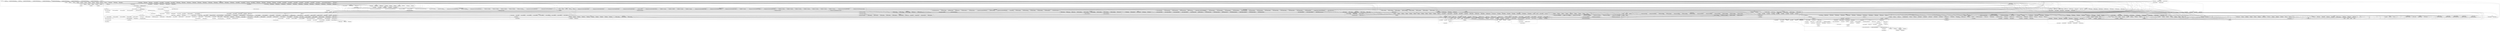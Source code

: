 digraph {
graph [overlap=false]
subgraph cluster_POE_Wheel {
	label="POE::Wheel";
	"POE::Wheel::BEGIN@3";
	"POE::Wheel::free_wheel_id";
	"POE::Wheel::allocate_wheel_id";
	"POE::Wheel::BEGIN@8";
	"POE::Wheel::BEGIN@5";
}
subgraph cluster_warnings_register {
	label="warnings::register";
	"warnings::register::import";
}
subgraph cluster_Test_Builder_Module {
	label="Test::Builder::Module";
	"Test::Builder::Module::import";
	"Test::Builder::Module::_strip_imports";
	"Test::Builder::Module::BEGIN@5";
	"Test::Builder::Module::builder";
	"Test::Builder::Module::BEGIN@3";
}
subgraph cluster_POE_Filter_Block {
	label="POE::Filter::Block";
	"POE::Filter::Block::get_one";
	"POE::Filter::Block::BEGIN@10";
	"POE::Filter::Block::BEGIN@6";
	"POE::Filter::Block::new";
	"POE::Filter::Block::put";
	"POE::Filter::Block::BEGIN@21";
	"POE::Filter::Block::BEGIN@3";
	"POE::Filter::Block::BEGIN@161";
	"POE::Filter::Block::get_one_start";
	"POE::Filter::Block::BEGIN@4";
	"POE::Filter::Block::BEGIN@118";
}
subgraph cluster_vars {
	label="vars";
	"vars::BEGIN@7";
	"vars::BEGIN@8";
	"vars::CORE:match";
	"vars::BEGIN@3";
	"vars::import";
}
subgraph cluster_main {
	label="main";
	"main::BEGIN@2.2";
	"main::BEGIN@9.43";
	"main::BEGIN@2.1";
	"main::BEGIN@7";
	"main::__ANON__[t/simple_parallel_superbig.t:52]";
	"main::BEGIN@1.4";
	"main::BEGIN@10";
	"main::BEGIN@1.7";
	"main::BEGIN@2.5";
	"main::BEGIN@1.36";
	"main::__ANON__[t/simple_parallel_superbig.t:67]";
	"main::BEGIN@1";
	"main::BEGIN@3";
	"main::__ANON__[t/simple_parallel_superbig.t:47]";
	"main::__ANON__[t/simple_parallel_superbig.t:110]";
	"main::BEGIN@2";
	"main::__ANON__[t/simple_parallel_superbig.t:123]";
	"main::BEGIN@3.6";
	"main::BEGIN@8";
	"main::BEGIN@41";
	"main::RUNTIME";
	"main::__ANON__[t/simple_parallel_superbig.t:96]";
	"main::__ANON__[t/simple_parallel_superbig.t:43]";
	"main::__ANON__[t/simple_parallel_superbig.t:81]";
	"main::CORE:pack";
	"main::__ANON__[t/simple_parallel_superbig.t:138]";
	"main::BEGIN@20";
	"main::BEGIN@22";
	"main::BEGIN@19";
	"main::BEGIN@21";
	"main::BEGIN@9";
	"main::BEGIN@1.3";
}
subgraph cluster_Carp {
	label="Carp";
	"Carp::BEGIN@131";
	"Carp::BEGIN@61";
	"Carp::BEGIN@171";
	"Carp::BEGIN@568";
	"Carp::BEGIN@555";
	"Carp::BEGIN@73";
	"Carp::BEGIN@49";
	"Carp::BEGIN@6";
	"Carp::BEGIN@3";
	"Carp::BEGIN@4";
	"Carp::BEGIN@5";
	"Carp::_fetch_sub";
	"Carp::BEGIN@575";
}
subgraph cluster_mro {
	label="mro";
	"mro::method_changed_in";
}
subgraph cluster_warnings {
	label="warnings";
	"warnings::_mkMask";
	"warnings::CORE:regcomp";
	"warnings::unimport";
	"warnings::CORE:match";
	"warnings::register_categories";
	"warnings::import";
}
subgraph cluster_Tie_StdHash {
	label="Tie::StdHash";
	"Tie::StdHash::TIEHASH";
}
subgraph cluster_Sys_Hostname {
	label="Sys::Hostname";
	"Sys::Hostname::BEGIN@3";
	"Sys::Hostname::BEGIN@5";
	"Sys::Hostname::BEGIN@16";
}
subgraph cluster_overloading {
	label="overloading";
	"overloading::BEGIN@2";
	"overloading::unimport";
}
subgraph cluster_Exporter_Heavy {
	label="Exporter::Heavy";
	"Exporter::Heavy::BEGIN@4";
	"Exporter::Heavy::CORE:match";
	"Exporter::Heavy::BEGIN@3";
	"Exporter::Heavy::_rebuild_cache";
	"Exporter::Heavy::CORE:subst";
	"Exporter::Heavy::heavy_export";
	"Exporter::Heavy::BEGIN@202";
	"Exporter::Heavy::heavy_export_to_level";
}
subgraph cluster_Net_SSLeay {
	label="Net::SSLeay";
	"Net::SSLeay::CORE:fteread";
	"Net::SSLeay::CORE:match";
	"Net::SSLeay::CTX_free";
	"Net::SSLeay::get_cipher";
	"Net::SSLeay::free";
	"Net::SSLeay::accept";
	"Net::SSLeay::new";
	"Net::SSLeay::CTX_use_certificate_chain_file";
	"Net::SSLeay::RAND_seed";
	"Net::SSLeay::BEGIN@19";
	"Net::SSLeay::read";
	"Net::SSLeay::ERR_get_error";
	"Net::SSLeay::connect";
	"Net::SSLeay::BEGIN@17";
	"Net::SSLeay::randomize";
	"Net::SSLeay::write";
	"Net::SSLeay::BEGIN@1";
	"Net::SSLeay::die_if_ssl_error";
	"Net::SSLeay::set_fd";
	"Net::SSLeay::load_error_strings";
	"Net::SSLeay::BEGIN@20";
	"Net::SSLeay::get_error";
	"Net::SSLeay::BEGIN@18";
	"Net::SSLeay::CTX_use_RSAPrivateKey_file";
	"Net::SSLeay::RAND_load_file";
	"Net::SSLeay::CTX_v3_new";
	"Net::SSLeay::constant";
	"Net::SSLeay::BEGIN@444";
	"Net::SSLeay::CORE:subst";
	"Net::SSLeay::ERROR_WANT_READ";
	"Net::SSLeay::SSLeay_add_ssl_algorithms";
	"Net::SSLeay::BEGIN@16";
	"Net::SSLeay::CTX_set_options";
	"Net::SSLeay::BEGIN@24";
	"Net::SSLeay::FILETYPE_PEM";
	"Net::SSLeay::OP_ALL";
	"Net::SSLeay::print_errs";
	"Net::SSLeay::AUTOLOAD";
}
subgraph cluster_DynaLoader {
	label="DynaLoader";
	"DynaLoader::BEGIN@17";
	"DynaLoader::bootstrap";
	"DynaLoader::CORE:subst";
	"DynaLoader::dl_undef_symbols";
	"DynaLoader::dl_load_file";
	"DynaLoader::CORE:regcomp";
	"DynaLoader::BEGIN@21";
	"DynaLoader::CORE:ftsize";
	"DynaLoader::CORE:ftdir";
	"DynaLoader::dl_load_flags";
	"DynaLoader::dl_install_xsub";
	"DynaLoader::CORE:ftfile";
	"DynaLoader::dl_find_symbol";
}
subgraph cluster_POE_Resource_Sessions {
	label="POE::Resource::Sessions";
	"POE::Resource::Sessions::BEGIN@5";
}
subgraph cluster_bytes {
	label="bytes";
	"bytes::import";
}
subgraph cluster_POSIX_SigSet {
	label="POSIX::SigSet";
	"POSIX::SigSet::fillset";
	"POSIX::SigSet::new";
	"POSIX::SigSet::emptyset";
}
subgraph cluster_IO_Seekable {
	label="IO::Seekable";
	"IO::Seekable::BEGIN@5";
	"IO::Seekable::BEGIN@6";
	"IO::Seekable::BEGIN@7";
	"IO::Seekable::BEGIN@9";
	"IO::Seekable::BEGIN@12";
}
subgraph cluster_POE_Pipe {
	label="POE::Pipe";
	"POE::Pipe::BEGIN@6";
	"POE::Pipe::BEGIN@11";
	"POE::Pipe::BEGIN@5";
	"POE::Pipe::BEGIN@8";
}
subgraph cluster_Config {
	label="Config";
	"Config::BEGIN@9";
	"Config::FETCH";
	"Config::BEGIN@47";
	"Config::BEGIN@11";
	"Config::TIEHASH";
	"Config::import";
	"Config::BEGIN@10";
}
subgraph cluster_POE_Wheel_SocketFactory {
	label="POE::Wheel::SocketFactory";
	"POE::Wheel::SocketFactory::CORE:gsockopt";
	"POE::Wheel::SocketFactory::event";
	"POE::Wheel::SocketFactory::BEGIN@775";
	"POE::Wheel::SocketFactory::CORE:accept";
	"POE::Wheel::SocketFactory::BEGIN@12";
	"POE::Wheel::SocketFactory::BEGIN@17";
	"POE::Wheel::SocketFactory::CORE:unpack";
	"POE::Wheel::SocketFactory::BEGIN@11";
	"POE::Wheel::SocketFactory::BEGIN@702";
	"POE::Wheel::SocketFactory::_shutdown";
	"POE::Wheel::SocketFactory::new";
	"POE::Wheel::SocketFactory::BEGIN@1.42";
	"POE::Wheel::SocketFactory::BEGIN@9";
	"POE::Wheel::SocketFactory::_define_accept_state";
	"POE::Wheel::SocketFactory::CORE:getpeername";
	"POE::Wheel::SocketFactory::BEGIN@25";
	"POE::Wheel::SocketFactory::BEGIN@3";
	"POE::Wheel::SocketFactory::BEGIN@1";
	"POE::Wheel::SocketFactory::CORE:ssockopt";
	"POE::Wheel::SocketFactory::BEGIN@53";
	"POE::Wheel::SocketFactory::CORE:bind";
	"POE::Wheel::SocketFactory::_define_connect_state";
	"POE::Wheel::SocketFactory::CORE:listen";
	"POE::Wheel::SocketFactory::CORE:connect";
	"POE::Wheel::SocketFactory::BEGIN@1.41";
	"POE::Wheel::SocketFactory::BEGIN@26";
	"POE::Wheel::SocketFactory::CORE:match";
	"POE::Wheel::SocketFactory::CORE:binmode";
	"POE::Wheel::SocketFactory::DESTROY";
	"POE::Wheel::SocketFactory::getsockname";
	"POE::Wheel::SocketFactory::__ANON__[POE/Wheel/SocketFactory.pm:203]";
	"POE::Wheel::SocketFactory::CORE:getsockname";
	"POE::Wheel::SocketFactory::BEGIN@8";
	"POE::Wheel::SocketFactory::BEGIN@24";
	"POE::Wheel::SocketFactory::BEGIN@5";
	"POE::Wheel::SocketFactory::__ANON__[POE/Wheel/SocketFactory.pm:320]";
	"POE::Wheel::SocketFactory::CORE:socket";
}
subgraph cluster_Task_Weaken {
	label="Task::Weaken";
	"Task::Weaken::BEGIN@3";
	"Task::Weaken::BEGIN@6";
	"Task::Weaken::BEGIN@4";
	"Task::Weaken::BEGIN@7";
}
subgraph cluster_Internals {
	label="Internals";
	"Internals::SvREADONLY";
}
subgraph cluster_Scalar_Util {
	label="Scalar::Util";
	"Scalar::Util::BEGIN@9";
}
subgraph cluster_File_Spec_Unix {
	label="File::Spec::Unix";
	"File::Spec::Unix::catdir";
	"File::Spec::Unix::BEGIN@179";
	"File::Spec::Unix::catfile";
	"File::Spec::Unix::BEGIN@136";
	"File::Spec::Unix::BEGIN@220";
	"File::Spec::Unix::BEGIN@145";
	"File::Spec::Unix::BEGIN@242";
	"File::Spec::Unix::BEGIN@4";
	"File::Spec::Unix::splitdir";
	"File::Spec::Unix::canonpath";
	"File::Spec::Unix::BEGIN@127";
	"File::Spec::Unix::BEGIN@3";
}
subgraph cluster_POE_Resource_FileHandles {
	label="POE::Resource::FileHandles";
	"POE::Resource::FileHandles::BEGIN@6";
}
subgraph cluster_POE {
	label="POE";
	"POE::import";
	"POE::BEGIN@8";
	"POE::BEGIN@5";
	"POE::BEGIN@11";
	"POE::BEGIN@6";
	"POE::CORE:match";
}
subgraph cluster_POE_Component_SSLify {
	label="POE::Component::SSLify";
	"POE::Component::SSLify::SSLify_GetCipher";
	"POE::Component::SSLify::SSLify_GetSocket";
	"POE::Component::SSLify::BEGIN@98";
	"POE::Component::SSLify::BEGIN@58";
	"POE::Component::SSLify::BEGIN@9";
	"POE::Component::SSLify::Client_SSLify";
	"POE::Component::SSLify::BEGIN@95";
	"POE::Component::SSLify::BEGIN@9.44";
	"POE::Component::SSLify::BEGIN@99";
	"POE::Component::SSLify::Server_SSLify";
	"POE::Component::SSLify::_createSSLcontext";
	"POE::Component::SSLify::BEGIN@84";
	"POE::Component::SSLify::SSLify_Options";
	"POE::Component::SSLify::BEGIN@17";
	"POE::Component::SSLify::BEGIN@91";
	"POE::Component::SSLify::SSLify_ContextCreate";
	"POE::Component::SSLify::BEGIN@1";
}
subgraph cluster_POE_Component_SSLify_ClientHandle {
	label="POE::Component::SSLify::ClientHandle";
	"POE::Component::SSLify::ClientHandle::TIEHANDLE";
	"POE::Component::SSLify::ClientHandle::BEGIN@17";
	"POE::Component::SSLify::ClientHandle::BEGIN@20";
}
subgraph cluster_IO_Prompt_Tiny {
	label="IO::Prompt::Tiny";
	"IO::Prompt::Tiny::BEGIN@9";
	"IO::Prompt::Tiny::prompt";
	"IO::Prompt::Tiny::CORE:print";
	"IO::Prompt::Tiny::BEGIN@10";
}
subgraph cluster_PerlIO {
	label="PerlIO";
	"PerlIO::get_layers";
}
subgraph cluster_IO_Socket_UNIX {
	label="IO::Socket::UNIX";
	"IO::Socket::UNIX::BEGIN@9";
	"IO::Socket::UNIX::BEGIN@12";
	"IO::Socket::UNIX::BEGIN@11";
}
subgraph cluster_POE_Resources {
	label="POE::Resources";
	"POE::Resources::load";
	"POE::Resources::CORE:match";
	"POE::Resources::CORE:subst";
	"POE::Resources::BEGIN@5";
	"POE::Resources::BEGIN@3";
}
subgraph cluster_IO_Socket_INET {
	label="IO::Socket::INET";
	"IO::Socket::INET::BEGIN@14";
	"IO::Socket::INET::BEGIN@12";
	"IO::Socket::INET::BEGIN@13";
	"IO::Socket::INET::BEGIN@11";
	"IO::Socket::INET::BEGIN@15";
	"IO::Socket::INET::BEGIN@9";
}
subgraph cluster_POE_Loop_PerlSignals {
	label="POE::Loop::PerlSignals";
	"POE::Loop::PerlSignals::BEGIN@10";
	"POE::Loop::PerlSignals::BEGIN@8";
}
subgraph cluster_POE_Resource_Clock {
	label="POE::Resource::Clock";
	"POE::Resource::Clock::BEGIN@8";
	"POE::Resource::Clock::BEGIN@11";
	"POE::Resource::Clock::_do_X";
	"POE::Resource::Clock::CORE:pack";
	"POE::Resource::Clock::BEGIN@5";
	"POE::Resource::Clock::BEGIN@10";
	"POE::Resource::Clock::BEGIN@13";
	"POE::Resource::Clock::BEGIN@220";
	"POE::Resource::Clock::BEGIN@12";
}
subgraph cluster_Test_FailWarnings {
	label="Test::FailWarnings";
	"Test::FailWarnings::BEGIN@9";
	"Test::FailWarnings::BEGIN@11";
	"Test::FailWarnings::BEGIN@12";
	"Test::FailWarnings::import";
	"Test::FailWarnings::BEGIN@10";
}
subgraph cluster_Socket {
	label="Socket";
	"Socket::CORE:qr";
	"Socket::BEGIN@4";
	"Socket::unpack_sockaddr_in";
	"Socket::pack_sockaddr_in";
	"Socket::inet_aton";
	"Socket::BEGIN@687";
	"Socket::sockaddr_in";
	"Socket::BEGIN@3";
	"Socket::BEGIN@919";
	"Socket::CORE:match";
	"Socket::inet_ntoa";
	"Socket::BEGIN@807";
	"Socket::BEGIN@688";
	"Socket::CORE:regcomp";
}
subgraph cluster_POE_Resource_Aliases {
	label="POE::Resource::Aliases";
	"POE::Resource::Aliases::BEGIN@6";
}
subgraph cluster_Errno {
	label="Errno";
	"Errno::TIEHASH";
	"Errno::BEGIN@8";
	"Errno::BEGIN@16";
}
subgraph cluster_UNIVERSAL {
	label="UNIVERSAL";
	"UNIVERSAL::can";
	"UNIVERSAL::isa";
	"UNIVERSAL::VERSION";
}
subgraph cluster_IO {
	label="IO";
	"IO::BEGIN@6";
	"IO::BEGIN@8";
	"IO::BEGIN@5";
	"IO::BEGIN@7";
}
subgraph cluster_constant {
	label="constant";
	"constant::BEGIN@116";
	"constant::BEGIN@28";
	"constant::BEGIN@54";
	"constant::CORE:qr";
	"constant::BEGIN@4";
	"constant::BEGIN@3";
	"constant::CORE:regcomp";
	"constant::CORE:match";
	"constant::BEGIN@24";
	"constant::import";
	"constant::BEGIN@2";
	"constant::BEGIN@6";
}
subgraph cluster_File_Spec {
	label="File::Spec";
	"File::Spec::BEGIN@3";
	"File::Spec::BEGIN@4";
}
subgraph cluster_Symbol {
	label="Symbol";
	"Symbol::BEGIN@3";
	"Symbol::gensym";
}
subgraph cluster_POE_Resource_Extrefs {
	label="POE::Resource::Extrefs";
	"POE::Resource::Extrefs::BEGIN@7";
}
subgraph cluster_Time_HiRes {
	label="Time::HiRes";
	"Time::HiRes::BEGIN@3";
	"Time::HiRes::BEGIN@4";
	"Time::HiRes::time";
	"Time::HiRes::bootstrap";
	"Time::HiRes::BEGIN@43";
}
subgraph cluster_POE_Kernel {
	label="POE::Kernel";
	"POE::Kernel::_data_extref_finalize";
	"POE::Kernel::BEGIN@2.13";
	"POE::Kernel::BEGIN@15.34";
	"POE::Kernel::BEGIN@12";
	"POE::Kernel::BEGIN@2.24";
	"POE::Kernel::_data_extref_clear_session";
	"POE::Kernel::_finalize_kernel";
	"POE::Kernel::BEGIN@15";
	"POE::Kernel::_data_ses_exists";
	"POE::Kernel::BEGIN@109";
	"POE::Kernel::_data_sig_clear_session";
	"POE::Kernel::BEGIN@14";
	"POE::Kernel::BEGIN@2";
	"POE::Kernel::_data_sig_unmask_all";
	"POE::Kernel::BEGIN@2.25";
	"POE::Kernel::_data_handle_clear_session";
	"POE::Kernel::__ANON__[POE/Resource/FileHandles.pm:504]";
	"POE::Kernel::_data_ev_refcount_dec";
	"POE::Kernel::_data_sig_signal_ignore";
	"POE::Kernel::_data_handle_add";
	"POE::Kernel::_data_ses_count";
	"POE::Kernel::_data_ev_initialize";
	"POE::Kernel::_data_alias_remove";
	"POE::Kernel::_data_ses_get_parent";
	"POE::Kernel::_data_sig_finalize";
	"POE::Kernel::BEGIN@13";
	"POE::Kernel::_data_sig_get_safe_signals";
	"POE::Kernel::_data_extref_count";
	"POE::Kernel::_data_sig_mask_build";
	"POE::Kernel::loop_ignore_all_signals";
	"POE::Kernel::BEGIN@2.31";
	"POE::Kernel::_idle_queue_reset";
	"POE::Kernel::_data_ses_get_children";
	"POE::Kernel::_test_loop";
	"POE::Kernel::_data_ev_clear_session";
	"POE::Kernel::BEGIN@3";
	"POE::Kernel::select_resume_write";
	"POE::Kernel::state";
	"POE::Kernel::BEGIN@2.10";
	"POE::Kernel::loop_pause_time_watcher";
	"POE::Kernel::_data_ev_finalize";
	"POE::Kernel::_data_ses_finalize";
	"POE::Kernel::BEGIN@100";
	"POE::Kernel::_data_ses_refcount_dec";
	"POE::Kernel::BEGIN@13.15";
	"POE::Kernel::_data_sig_type";
	"POE::Kernel::_data_sid_set";
	"POE::Kernel::__ANON__";
	"POE::Kernel::BEGIN@176";
	"POE::Kernel::CORE:select";
	"POE::Kernel::BEGIN@338";
	"POE::Kernel::BEGIN@11.29";
	"POE::Kernel::_data_handle_count";
	"POE::Kernel::_data_handle_enqueue_ready";
	"POE::Kernel::select";
	"POE::Kernel::BEGIN@365";
	"POE::Kernel::session_alloc";
	"POE::Kernel::_data_handle_resume";
	"POE::Kernel::BEGIN@2.30";
	"POE::Kernel::CORE:binmode";
	"POE::Kernel::BEGIN@5";
	"POE::Kernel::select_read";
	"POE::Kernel::_data_sig_reset_handled";
	"POE::Kernel::_data_sig_initialize";
	"POE::Kernel::BEGIN@16.35";
	"POE::Kernel::BEGIN@20";
	"POE::Kernel::alias_remove";
	"POE::Kernel::BEGIN@27";
	"POE::Kernel::_data_sig_kernel_awaits_pids";
	"POE::Kernel::alias_set";
	"POE::Kernel::_test_if_kernel_is_idle";
	"POE::Kernel::_explain_usage";
	"POE::Kernel::_data_sig_signal_watch";
	"POE::Kernel::BEGIN@89";
	"POE::Kernel::_explain_resolve_failure";
	"POE::Kernel::BEGIN@12.26";
	"POE::Kernel::loop_do_timeslice";
	"POE::Kernel::_data_sig_watchers";
	"POE::Kernel::BEGIN@322";
	"POE::Kernel::CORE:waitpid";
	"POE::Kernel::ID";
	"POE::Kernel::_data_sig_pipe_build";
	"POE::Kernel::__ANON__[POE/Kernel.pm:92]";
	"POE::Kernel::_data_ses_free";
	"POE::Kernel::_data_sig_free_terminated_sessions";
	"POE::Kernel::loop_pause_filehandle";
	"POE::Kernel::__ANON__[POE/Resource/Events.pm:199]";
	"POE::Kernel::_define_trace";
	"POE::Kernel::_data_sig_explicitly_watched";
	"POE::Kernel::BEGIN@15.20";
	"POE::Kernel::BEGIN@373";
	"POE::Kernel::BEGIN@2.28";
	"POE::Kernel::_data_handle_is_good";
	"POE::Kernel::_data_sig_add";
	"POE::Kernel::BEGIN@23";
	"POE::Kernel::_data_sig_remove";
	"POE::Kernel::CORE:close";
	"POE::Kernel::yield";
	"POE::Kernel::loop_resume_filehandle";
	"POE::Kernel::BEGIN@357";
	"POE::Kernel::_data_handle_pause";
	"POE::Kernel::_data_handle_condition";
	"POE::Kernel::loop_halt";
	"POE::Kernel::BEGIN@2.27";
	"POE::Kernel::loop_reset_time_watcher";
	"POE::Kernel::CORE:pack";
	"POE::Kernel::BEGIN@14.33";
	"POE::Kernel::BEGIN@17";
	"POE::Kernel::_data_handle_finalize";
	"POE::Kernel::CORE:sort";
	"POE::Kernel::BEGIN@341";
	"POE::Kernel::_data_sid_clear";
	"POE::Kernel::loop_ignore_filehandle";
	"POE::Kernel::_data_ses_allocate";
	"POE::Kernel::_find_loop";
	"POE::Kernel::BEGIN@11.12";
	"POE::Kernel::_initialize_kernel_session";
	"POE::Kernel::_internal_select";
	"POE::Kernel::_data_sid_allocate";
	"POE::Kernel::_data_sig_pipe_finalize";
	"POE::Kernel::loop_initialize";
	"POE::Kernel::_data_alias_resolve";
	"POE::Kernel::_data_ses_gc_sweep";
	"POE::Kernel::CORE:match";
	"POE::Kernel::loop_watch_filehandle";
	"POE::Kernel::_data_ev_enqueue";
	"POE::Kernel::BEGIN@24";
	"POE::Kernel::BEGIN@2.14";
	"POE::Kernel::CORE:sselect";
	"POE::Kernel::BEGIN@12.9";
	"POE::Kernel::BEGIN@14.19";
	"POE::Kernel::loop_run";
	"POE::Kernel::loop_resume_time_watcher";
	"POE::Kernel::_define_assert";
	"POE::Kernel::_dispatch_event";
	"POE::Kernel::new";
	"POE::Kernel::_data_sid_finalize";
	"POE::Kernel::post";
	"POE::Kernel::_data_ses_refcount_inc";
	"POE::Kernel::_data_handle_remove";
	"POE::Kernel::BEGIN@12.32";
	"POE::Kernel::_data_alias_add";
	"POE::Kernel::_data_alias_initialize";
	"POE::Kernel::call";
	"POE::Kernel::BEGIN@10";
	"POE::Kernel::BEGIN@2.17";
	"POE::Kernel::BEGIN@2.11";
	"POE::Kernel::BEGIN@12.18";
	"POE::Kernel::_data_alias_clear_session";
	"POE::Kernel::BEGIN@16.21";
	"POE::Kernel::_data_ses_stop";
	"POE::Kernel::select_pause_write";
	"POE::Kernel::_data_sig_touched_session";
	"POE::Kernel::loop_finalize";
	"POE::Kernel::BEGIN@48";
	"POE::Kernel::CORE:unpack";
	"POE::Kernel::BEGIN@11";
	"POE::Kernel::loop_ignore_signal";
	"POE::Kernel::_data_sig_reset_procs";
	"POE::Kernel::BEGIN@23.22";
	"POE::Kernel::BEGIN@48.23";
	"POE::Kernel::_data_sig_cease_polling";
	"POE::Kernel::_invoke_state";
	"POE::Kernel::_load_loop";
	"POE::Kernel::CORE:subst";
	"POE::Kernel::BEGIN@97";
	"POE::Kernel::get_active_session";
	"POE::Kernel::BEGIN@575";
	"POE::Kernel::import";
	"POE::Kernel::_data_ev_dispatch_due";
	"POE::Kernel::BEGIN@88";
	"POE::Kernel::select_write";
	"POE::Kernel::_data_sig_pipe_has_signals";
	"POE::Kernel::BEGIN@2.8";
	"POE::Kernel::_data_alias_finalize";
	"POE::Kernel::_resolve_session";
	"POE::Kernel::BEGIN@2.16";
	"POE::Kernel::_dispatch_signal_event";
	"POE::Kernel::_data_sig_handled_status";
	"POE::Kernel::BEGIN@16";
	"POE::Kernel::CORE:fteread";
	"POE::Kernel::BEGIN@785";
	"POE::Kernel::_data_sid_resolve";
	"POE::Kernel::BEGIN@39";
	"POE::Kernel::BEGIN@8";
	"POE::Kernel::_data_alias_loggable";
	"POE::Kernel::_recalc_id";
	"POE::Kernel::BEGIN@84";
	"POE::Kernel::_data_handle_initialize";
	"POE::Kernel::run";
	"POE::Kernel::_data_ses_resolve";
	"POE::Kernel::_data_sig_mask_all";
}
subgraph cluster_version {
	label="version";
	"version::(cmp";
	"version::(bool";
}
subgraph cluster_POE_Component_SSLify_ServerHandle {
	label="POE::Component::SSLify::ServerHandle";
	"POE::Component::SSLify::ServerHandle::TIEHANDLE";
	"POE::Component::SSLify::ServerHandle::WRITE";
	"POE::Component::SSLify::ServerHandle::CORE:binmode";
	"POE::Component::SSLify::ServerHandle::DESTROY";
	"POE::Component::SSLify::ServerHandle::FILENO";
	"POE::Component::SSLify::ServerHandle::READ";
	"POE::Component::SSLify::ServerHandle::BINMODE";
	"POE::Component::SSLify::ServerHandle::_check_status";
	"POE::Component::SSLify::ServerHandle::BEGIN@17";
	"POE::Component::SSLify::ServerHandle::CLOSE";
	"POE::Component::SSLify::ServerHandle::CORE:close";
}
subgraph cluster_overload {
	label="overload";
	"overload::BEGIN@144";
	"overload::BEGIN@83";
	"overload::BEGIN@114";
}
subgraph cluster_POE_Wheel_ReadWrite {
	label="POE::Wheel::ReadWrite";
	"POE::Wheel::ReadWrite::put";
	"POE::Wheel::ReadWrite::__ANON__[POE/Wheel/ReadWrite.pm:231]";
	"POE::Wheel::ReadWrite::BEGIN@9";
	"POE::Wheel::ReadWrite::BEGIN@5";
	"POE::Wheel::ReadWrite::BEGIN@1.37";
	"POE::Wheel::ReadWrite::BEGIN@1.38";
	"POE::Wheel::ReadWrite::get_output_handle";
	"POE::Wheel::ReadWrite::new";
	"POE::Wheel::ReadWrite::BEGIN@1";
	"POE::Wheel::ReadWrite::BEGIN@1.40";
	"POE::Wheel::ReadWrite::_define_read_state";
	"POE::Wheel::ReadWrite::BEGIN@8";
	"POE::Wheel::ReadWrite::get_driver_out_octets";
	"POE::Wheel::ReadWrite::BEGIN@1.39";
	"POE::Wheel::ReadWrite::DESTROY";
	"POE::Wheel::ReadWrite::__ANON__[POE/Wheel/ReadWrite.pm:293]";
	"POE::Wheel::ReadWrite::_define_write_state";
	"POE::Wheel::ReadWrite::BEGIN@3";
}
subgraph cluster_POSIX {
	label="POSIX";
	"POSIX::load_imports";
	"POSIX::import";
	"POSIX::BEGIN@2";
	"POSIX::BEGIN@11";
	"POSIX::uname";
	"POSIX::CORE:subst";
	"POSIX::sigprocmask";
	"POSIX::BEGIN@3";
	"POSIX::BEGIN@204";
}
subgraph cluster_POE_Pipe_OneWay {
	label="POE::Pipe::OneWay";
	"POE::Pipe::OneWay::BEGIN@6";
	"POE::Pipe::OneWay::BEGIN@13";
	"POE::Pipe::OneWay::new";
	"POE::Pipe::OneWay::BEGIN@5";
	"POE::Pipe::OneWay::BEGIN@8";
	"POE::Pipe::OneWay::BEGIN@10";
}
subgraph cluster_FileHandle {
	label="FileHandle";
	"FileHandle::BEGIN@3";
	"FileHandle::BEGIN@4";
	"FileHandle::BEGIN@46";
}
subgraph cluster_XSLoader {
	label="XSLoader";
	"XSLoader::load";
}
subgraph cluster_POE_Component_Client_TCP {
	label="POE::Component::Client::TCP";
	"POE::Component::Client::TCP::__ANON__[POE/Component/Client/TCP.pm:298]";
	"POE::Component::Client::TCP::BEGIN@12";
	"POE::Component::Client::TCP::_get_filter";
	"POE::Component::Client::TCP::BEGIN@3";
	"POE::Component::Client::TCP::BEGIN@13";
	"POE::Component::Client::TCP::BEGIN@15";
	"POE::Component::Client::TCP::BEGIN@16";
	"POE::Component::Client::TCP::new";
	"POE::Component::Client::TCP::__ANON__[POE/Component/Client/TCP.pm:181]";
	"POE::Component::Client::TCP::__ANON__[POE/Component/Client/TCP.pm:263]";
	"POE::Component::Client::TCP::__ANON__[POE/Component/Client/TCP.pm:272]";
	"POE::Component::Client::TCP::__ANON__[POE/Component/Client/TCP.pm:227]";
	"POE::Component::Client::TCP::BEGIN@5";
	"POE::Component::Client::TCP::BEGIN@9";
	"POE::Component::Client::TCP::__ANON__[POE/Component/Client/TCP.pm:152]";
	"POE::Component::Client::TCP::BEGIN@8";
	"POE::Component::Client::TCP::CORE:sort";
	"POE::Component::Client::TCP::BEGIN@14";
	"POE::Component::Client::TCP::__ANON__[POE/Component/Client/TCP.pm:149]";
}
subgraph cluster_Exporter {
	label="Exporter";
	"Exporter::CORE:subst";
	"Exporter::export_to_level";
	"Exporter::import";
	"Exporter::export";
	"Exporter::CORE:match";
	"Exporter::as_heavy";
}
subgraph cluster_strict {
	label="strict";
	"strict::CORE:regcomp";
	"strict::bits";
	"strict::CORE:match";
	"strict::import";
	"strict::unimport";
}
subgraph cluster_base {
	label="base";
	"base::import";
	"base::BEGIN@4";
	"base::has_fields";
	"base::BEGIN@3";
	"base::has_attr";
}
subgraph cluster_Cwd {
	label="Cwd";
	"Cwd::CORE:match";
	"Cwd::BEGIN@842";
	"Cwd::getcwd";
	"Cwd::BEGIN@209";
	"Cwd::BEGIN@171";
	"Cwd::CORE:fteexec";
	"Cwd::BEGIN@172";
	"Cwd::BEGIN@170";
	"Cwd::CORE:regcomp";
}
subgraph cluster_AutoLoader {
	label="AutoLoader";
	"AutoLoader::CORE:substcont";
	"AutoLoader::CORE:match";
	"AutoLoader::BEGIN@3";
	"AutoLoader::BEGIN@37";
	"AutoLoader::BEGIN@146";
	"AutoLoader::CORE:regcomp";
	"AutoLoader::import";
	"AutoLoader::CORE:subst";
	"AutoLoader::BEGIN@4";
	"AutoLoader::CORE:fteread";
	"AutoLoader::BEGIN@13";
	"AutoLoader::autoload_sub";
	"AutoLoader::AUTOLOAD";
	"AutoLoader::find_filename";
	"AutoLoader::BEGIN@194";
}
subgraph cluster_parent {
	label="parent";
	"parent::BEGIN@9.45";
	"parent::BEGIN@25";
	"parent::CORE:subst";
	"parent::import";
	"parent::BEGIN@9";
	"parent::BEGIN@3";
	"parent::BEGIN@2";
}
subgraph cluster_IO_Pipely {
	label="IO::Pipely";
	"IO::Pipely::pipely";
	"IO::Pipely::BEGIN@9";
	"IO::Pipely::BEGIN@6";
	"IO::Pipely::BEGIN@23";
	"IO::Pipely::BEGIN@24";
	"IO::Pipely::BEGIN@7";
	"IO::Pipely::BEGIN@51";
	"IO::Pipely::CORE:select";
	"IO::Pipely::BEGIN@27";
	"IO::Pipely::_try_oneway_type";
	"IO::Pipely::BEGIN@10";
}
subgraph cluster_SelectSaver {
	label="SelectSaver";
	"SelectSaver::BEGIN@7";
	"SelectSaver::BEGIN@6";
}
subgraph cluster_POE_Filter {
	label="POE::Filter";
	"POE::Filter::BEGIN@8";
	"POE::Filter::BEGIN@3";
	"POE::Filter::BEGIN@5";
	"POE::Filter::__param_max";
}
subgraph cluster_POE_Component_Server_TCP {
	label="POE::Component::Server::TCP";
	"POE::Component::Server::TCP::CORE:subst";
	"POE::Component::Server::TCP::_test_filter";
	"POE::Component::Server::TCP::BEGIN@3";
	"POE::Component::Server::TCP::__ANON__[POE/Component/Server/TCP.pm:341]";
	"POE::Component::Server::TCP::BEGIN@34";
	"POE::Component::Server::TCP::BEGIN@30";
	"POE::Component::Server::TCP::_get_filters";
	"POE::Component::Server::TCP::__ANON__[POE/Component/Server/TCP.pm:449]";
	"POE::Component::Server::TCP::_load_filter";
	"POE::Component::Server::TCP::BEGIN@5";
	"POE::Component::Server::TCP::__ANON__[POE/Component/Server/TCP.pm:509]";
	"POE::Component::Server::TCP::CORE:sort";
	"POE::Component::Server::TCP::BEGIN@31";
	"POE::Component::Server::TCP::__ANON__[POE/Component/Server/TCP.pm:352]";
	"POE::Component::Server::TCP::__ANON__[POE/Component/Server/TCP.pm:422]";
	"POE::Component::Server::TCP::BEGIN@33";
	"POE::Component::Server::TCP::BEGIN@10";
	"POE::Component::Server::TCP::__ANON__[POE/Component/Server/TCP.pm:479]";
	"POE::Component::Server::TCP::BEGIN@15";
	"POE::Component::Server::TCP::__ANON__[POE/Component/Server/TCP.pm:408]";
	"POE::Component::Server::TCP::__ANON__[POE/Component/Server/TCP.pm:364]";
	"POE::Component::Server::TCP::__ANON__[POE/Component/Server/TCP.pm:549]";
	"POE::Component::Server::TCP::BEGIN@8";
	"POE::Component::Server::TCP::__ANON__[POE/Component/Server/TCP.pm:548]";
	"POE::Component::Server::TCP::BEGIN@9";
	"POE::Component::Server::TCP::__ANON__[POE/Component/Server/TCP.pm:540]";
	"POE::Component::Server::TCP::BEGIN@32";
	"POE::Component::Server::TCP::__ANON__[POE/Component/Server/TCP.pm:389]";
	"POE::Component::Server::TCP::__ANON__[POE/Component/Server/TCP.pm:374]";
	"POE::Component::Server::TCP::BEGIN@12";
	"POE::Component::Server::TCP::new";
}
subgraph cluster_Fcntl {
	label="Fcntl";
	"Fcntl::BEGIN@3";
}
subgraph cluster_POE_Loop_Select {
	label="POE::Loop::Select";
	"POE::Loop::Select::BEGIN@6";
	"POE::Loop::Select::BEGIN@11";
	"POE::Loop::Select::BEGIN@9";
}
subgraph cluster_POE_Resource_SIDs {
	label="POE::Resource::SIDs";
	"POE::Resource::SIDs::BEGIN@6";
}
subgraph cluster_POE_Resource_Events {
	label="POE::Resource::Events";
	"POE::Resource::Events::BEGIN@5";
}
subgraph cluster_IO_File {
	label="IO::File";
	"IO::File::BEGIN@8";
	"IO::File::BEGIN@11";
	"IO::File::CORE:match";
	"IO::File::BEGIN@9";
	"IO::File::BEGIN@5";
	"IO::File::BEGIN@6";
	"IO::File::BEGIN@10";
}
subgraph cluster_Test_More {
	label="Test::More";
	"Test::More::BEGIN@4";
	"Test::More::BEGIN@3";
	"Test::More::BEGIN@1313";
	"Test::More::BEGIN@23";
	"Test::More::done_testing";
	"Test::More::diag";
	"Test::More::is";
	"Test::More::import_extra";
	"Test::More::ok";
	"Test::More::BEGIN@1390";
	"Test::More::BEGIN@5";
	"Test::More::BEGIN@1679";
}
subgraph cluster_Tie_Hash {
	label="Tie::Hash";
	"Tie::Hash::BEGIN@6";
	"Tie::Hash::BEGIN@5";
}
subgraph cluster_Test_Builder {
	label="Test::Builder";
	"Test::Builder::BEGIN@19";
	"Test::Builder::ok";
	"Test::Builder::CORE:select";
	"Test::Builder::is_fh";
	"Test::Builder::BEGIN@5";
	"Test::Builder::_apply_layers";
	"Test::Builder::_new_fh";
	"Test::Builder::BEGIN@962";
	"Test::Builder::BEGIN@10";
	"Test::Builder::plan";
	"Test::Builder::new";
	"Test::Builder::cmp_ok";
	"Test::Builder::in_todo";
	"Test::Builder::todo_output";
	"Test::Builder::expected_tests";
	"Test::Builder::_print_comment";
	"Test::Builder::BEGIN@18";
	"Test::Builder::_indent";
	"Test::Builder::_check_is_passing_plan";
	"Test::Builder::BEGIN@1471";
	"Test::Builder::_share_keys";
	"Test::Builder::__ANON__[Test/Builder.pm:933]";
	"Test::Builder::failure_output";
	"Test::Builder::reset_outputs";
	"Test::Builder::_diag_fh";
	"Test::Builder::done_testing";
	"Test::Builder::todo";
	"Test::Builder::__ANON__[Test/Builder.pm:1973]";
	"Test::Builder::CORE:subst";
	"Test::Builder::_open_testhandles";
	"Test::Builder::current_test";
	"Test::Builder::_output_plan";
	"Test::Builder::output";
	"Test::Builder::CORE:open";
	"Test::Builder::_is_object";
	"Test::Builder::use_numbers";
	"Test::Builder::_ending";
	"Test::Builder::BEGIN@4";
	"Test::Builder::_dup_stdhandles";
	"Test::Builder::_print";
	"Test::Builder::_autoflush";
	"Test::Builder::reset";
	"Test::Builder::_print_to_fh";
	"Test::Builder::find_TODO";
	"Test::Builder::__ANON__[Test/Builder.pm:1665]";
	"Test::Builder::diag";
	"Test::Builder::create";
	"Test::Builder::caller";
	"Test::Builder::__ANON__[Test/Builder.pm:67]";
	"Test::Builder::CORE:match";
	"Test::Builder::BEGIN@1282";
	"Test::Builder::level";
	"Test::Builder::BEGIN@3";
	"Test::Builder::CORE:binmode";
	"Test::Builder::END";
	"Test::Builder::_my_exit";
	"Test::Builder::_copy_io_layers";
	"Test::Builder::has_plan";
	"Test::Builder::_try";
	"Test::Builder::BEGIN@2248";
	"Test::Builder::CORE:print";
	"Test::Builder::is_eq";
	"Test::Builder::exported_to";
	"Test::Builder::is_passing";
	"Test::Builder::_unoverload_str";
	"Test::Builder::_unoverload";
	"Test::Builder::BEGIN@1667";
	"Test::Builder::__ANON__[Test/Builder.pm:917]";
	"Test::Builder::__ANON__[Test/Builder.pm:66]";
}
subgraph cluster_POE_Resource_Signals {
	label="POE::Resource::Signals";
	"POE::Resource::Signals::BEGIN@6";
}
subgraph cluster_List_Util {
	label="List::Util";
	"List::Util::BEGIN@30";
	"List::Util::BEGIN@9";
}
subgraph cluster_POE_Queue_Array {
	label="POE::Queue::Array";
	"POE::Queue::Array::BEGIN@5";
	"POE::Queue::Array::enqueue";
	"POE::Queue::Array::dequeue_next";
	"POE::Queue::Array::BEGIN@7";
	"POE::Queue::Array::BEGIN@24";
	"POE::Queue::Array::remove_items";
	"POE::Queue::Array::get_item_count";
	"POE::Queue::Array::import";
	"POE::Queue::Array::BEGIN@12";
	"POE::Queue::Array::new";
	"POE::Queue::Array::get_next_priority";
	"POE::Queue::Array::BEGIN@11";
}
subgraph cluster_POE_Driver_SysRW {
	label="POE::Driver::SysRW";
	"POE::Driver::SysRW::new";
	"POE::Driver::SysRW::CORE:sysread";
	"POE::Driver::SysRW::CORE:syswrite";
	"POE::Driver::SysRW::BEGIN@12";
	"POE::Driver::SysRW::put";
	"POE::Driver::SysRW::BEGIN@121";
	"POE::Driver::SysRW::BEGIN@9";
	"POE::Driver::SysRW::BEGIN@7";
	"POE::Driver::SysRW::flush";
	"POE::Driver::SysRW::get";
	"POE::Driver::SysRW::BEGIN@13";
	"POE::Driver::SysRW::BEGIN@59";
}
subgraph cluster_POE_Filter_Line {
	label="POE::Filter::Line";
	"POE::Filter::Line::BEGIN@26";
	"POE::Filter::Line::BEGIN@6";
	"POE::Filter::Line::BEGIN@4";
	"POE::Filter::Line::BEGIN@10";
	"POE::Filter::Line::BEGIN@3";
}
subgraph cluster_IO_Socket {
	label="IO::Socket";
	"IO::Socket::BEGIN@14";
	"IO::Socket::BEGIN@13";
	"IO::Socket::register_domain";
	"IO::Socket::import";
	"IO::Socket::BEGIN@11";
	"IO::Socket::BEGIN@12";
	"IO::Socket::BEGIN@17";
	"IO::Socket::BEGIN@16";
}
subgraph cluster_POE_Session {
	label="POE::Session";
	"POE::Session::BEGIN@144";
	"POE::Session::ID";
	"POE::Session::instantiate";
	"POE::Session::DESTROY";
	"POE::Session::_invoke_state";
	"POE::Session::BEGIN@704";
	"POE::Session::import";
	"POE::Session::try_alloc";
	"POE::Session::BEGIN@40";
	"POE::Session::BEGIN@8";
	"POE::Session::_define_assert";
	"POE::Session::BEGIN@84";
	"POE::Session::_set_id";
	"POE::Session::BEGIN@5";
	"POE::Session::BEGIN@63";
	"POE::Session::_define_trace";
	"POE::Session::create";
	"POE::Session::_register_state";
	"POE::Session::BEGIN@3";
	"POE::Session::BEGIN@9";
}
subgraph cluster_IO_Handle {
	label="IO::Handle";
	"IO::Handle::BEGIN@4";
	"IO::Handle::_create_getline_subs";
	"IO::Handle::BEGIN@9";
	"IO::Handle::BEGIN@3";
	"IO::Handle::blocking";
	"IO::Handle::BEGIN@8";
	"IO::Handle::BEGIN@7";
	"IO::Handle::BEGIN@6";
	"IO::Handle::BEGIN@370";
}
"POE::Kernel::_dispatch_signal_event" -> "POE::Kernel::_data_sig_explicitly_watched";
"IO::Socket::BEGIN@12" -> "Socket::CORE:qr";
"POE::Resource::Clock::BEGIN@11" -> "Tie::Hash::BEGIN@6";
"POE::Kernel::BEGIN@16.21" -> "IO::File::BEGIN@8";
"POE::Component::SSLify::ClientHandle::BEGIN@20" -> "parent::BEGIN@3";
"POE::Component::SSLify::BEGIN@58" -> "Net::SSLeay::SSLeay_add_ssl_algorithms";
"main::BEGIN@8" -> "Test::Builder::Module::import";
"Test::More::BEGIN@23" -> "Test::Builder::Module::import";
"Test::FailWarnings::BEGIN@9" -> "Test::Builder::Module::import";
"main::__ANON__[t/simple_parallel_superbig.t:123]" -> "POE::Component::SSLify::SSLify_GetSocket";
"main::__ANON__[t/simple_parallel_superbig.t:67]" -> "POE::Component::SSLify::SSLify_GetSocket";
"POE::Kernel::BEGIN@2.17" -> "POE::Kernel::BEGIN@15.20";
"POE::Component::SSLify::BEGIN@58" -> "POE::Component::SSLify::ClientHandle::BEGIN@20";
"POE::Kernel::_data_ev_clear_session" -> "POE::Queue::Array::remove_items";
"POE::Kernel::_data_handle_remove" -> "POE::Queue::Array::remove_items";
"POE::Session::_invoke_state" -> "POE::Component::Server::TCP::__ANON__[POE/Component/Server/TCP.pm:479]";
"POE::Wheel::SocketFactory::__ANON__[POE/Wheel/SocketFactory.pm:320]" -> "POE::Wheel::SocketFactory::_shutdown";
"POE::Wheel::SocketFactory::DESTROY" -> "POE::Wheel::SocketFactory::_shutdown";
"POE::Session::_invoke_state" -> "POE::Component::Server::TCP::__ANON__[POE/Component/Server/TCP.pm:549]";
"POE::Queue::Array::remove_items" -> "POE::Kernel::__ANON__[POE/Resource/Events.pm:199]";
"POE::Pipe::BEGIN@11" -> "IO::Pipely::BEGIN@24";
"base::import" -> "UNIVERSAL::isa";
"main::__ANON__[t/simple_parallel_superbig.t:138]" -> "POE::Kernel::yield";
"POE::Component::Client::TCP::__ANON__[POE/Component/Client/TCP.pm:149]" -> "POE::Kernel::yield";
"POE::Component::Server::TCP::__ANON__[POE/Component/Server/TCP.pm:364]" -> "POE::Kernel::yield";
"POE::Component::Server::TCP::_test_filter" -> "POE::Filter::Block::BEGIN@21";
"Test::FailWarnings::BEGIN@9" -> "Test::More::BEGIN@1390";
"POE::Component::SSLify::ServerHandle::BEGIN@17" -> "UNIVERSAL::VERSION";
"POE::Component::SSLify::BEGIN@99" -> "UNIVERSAL::VERSION";
"IO::Socket::BEGIN@12" -> "UNIVERSAL::VERSION";
"Test::Builder::Module::BEGIN@5" -> "UNIVERSAL::VERSION";
"main::BEGIN@8" -> "UNIVERSAL::VERSION";
"POE::Component::SSLify::BEGIN@95" -> "UNIVERSAL::VERSION";
"main::BEGIN@19" -> "UNIVERSAL::VERSION";
"POE::Component::SSLify::BEGIN@1" -> "UNIVERSAL::VERSION";
"Test::More::BEGIN@23" -> "UNIVERSAL::VERSION";
"Test::FailWarnings::BEGIN@9" -> "UNIVERSAL::VERSION";
"POE::Component::SSLify::ClientHandle::BEGIN@17" -> "UNIVERSAL::VERSION";
"POE::Kernel::BEGIN@2.31" -> "POE::Resource::Signals::BEGIN@6";
"POE::Driver::SysRW::CORE:sysread" -> "POE::Component::SSLify::ServerHandle::READ";
"POE::Wheel::SocketFactory::new" -> "Socket::inet_aton";
"main::BEGIN@21" -> "POE::Component::Server::TCP::BEGIN@31";
"Test::Builder::ok" -> "Test::Builder::use_numbers";
"POE::Kernel::select_pause_write" -> "POE::Kernel::_data_handle_is_good";
"POE::Kernel::select_resume_write" -> "POE::Kernel::_data_handle_is_good";
"POE::Component::Server::TCP::_test_filter" -> "POE::Filter::Block::BEGIN@4";
"POE::Loop::Select::BEGIN@11" -> "vars::import";
"POE::Resource::SIDs::BEGIN@6" -> "vars::import";
"POE::Filter::BEGIN@5" -> "vars::import";
"POE::Resource::Aliases::BEGIN@6" -> "vars::import";
"POE::Resource::Sessions::BEGIN@5" -> "vars::import";
"POE::Wheel::ReadWrite::BEGIN@5" -> "vars::import";
"File::Spec::Unix::BEGIN@4" -> "vars::import";
"POE::Resource::FileHandles::BEGIN@6" -> "vars::import";
"POE::Filter::Block::BEGIN@6" -> "vars::import";
"POE::Resource::Signals::BEGIN@6" -> "vars::import";
"POE::Kernel::BEGIN@176" -> "vars::import";
"POE::Session::BEGIN@5" -> "vars::import";
"Net::SSLeay::BEGIN@18" -> "vars::import";
"POE::Pipe::OneWay::BEGIN@10" -> "vars::import";
"POE::Resource::Events::BEGIN@5" -> "vars::import";
"parent::BEGIN@3" -> "vars::import";
"Cwd::BEGIN@172" -> "vars::import";
"POE::Queue::Array::BEGIN@7" -> "vars::import";
"POE::Kernel::BEGIN@785" -> "vars::import";
"Config::BEGIN@11" -> "vars::import";
"POE::Resource::Clock::BEGIN@5" -> "vars::import";
"POE::Kernel::BEGIN@89" -> "vars::import";
"constant::BEGIN@6" -> "vars::import";
"POE::Component::Server::TCP::BEGIN@5" -> "vars::import";
"POE::Driver::SysRW::BEGIN@9" -> "vars::import";
"POE::Resource::Extrefs::BEGIN@7" -> "vars::import";
"POE::Loop::PerlSignals::BEGIN@10" -> "vars::import";
"POE::Pipe::BEGIN@8" -> "vars::import";
"POE::Wheel::BEGIN@5" -> "vars::import";
"POE::Component::Client::TCP::BEGIN@5" -> "vars::import";
"POE::Filter::Line::BEGIN@6" -> "vars::import";
"POE::Kernel::BEGIN@5" -> "vars::import";
"base::BEGIN@4" -> "vars::import";
"POE::BEGIN@8" -> "vars::import";
"POE::Resources::BEGIN@5" -> "vars::import";
"POE::Kernel::BEGIN@20" -> "vars::import";
"POE::Wheel::SocketFactory::BEGIN@5" -> "vars::import";
"File::Spec::BEGIN@4" -> "vars::import";
"Task::Weaken::BEGIN@6" -> "vars::import";
"POE::Kernel::run" -> "POE::Kernel::_data_sig_add";
"POE::Kernel::_load_loop" -> "POE::Kernel::BEGIN@23";
"main::RUNTIME" -> "main::BEGIN@2.1";
"POE::Kernel::BEGIN@2.31" -> "POE::Kernel::BEGIN@16.35";
"IO::Socket::BEGIN@11" -> "IO::Handle::BEGIN@370";
"POE::Component::Server::TCP::__ANON__[POE/Component/Server/TCP.pm:540]" -> "POE::Kernel::alias_remove";
"POE::Component::Client::TCP::__ANON__[POE/Component/Client/TCP.pm:298]" -> "POE::Kernel::alias_remove";
"DynaLoader::bootstrap" -> "Time::HiRes::bootstrap";
"main::BEGIN@7" -> "main::BEGIN@2.2";
"POE::Kernel::BEGIN@13" -> "Sys::Hostname::BEGIN@5";
"POE::Kernel::BEGIN@27" -> "POE::Queue::Array::import";
"POE::Component::Client::TCP::BEGIN@14" -> "POE::Filter::Line::BEGIN@10";
"POE::Component::Client::TCP::BEGIN@16" -> "POE::Wheel::SocketFactory::BEGIN@8";
"IO::Handle::BEGIN@8" -> "SelectSaver::BEGIN@7";
"DynaLoader::bootstrap" -> "DynaLoader::dl_undef_symbols";
"POE::Kernel::_data_handle_condition" -> "POE::Kernel::CORE:binmode";
"POE::Component::SSLify::ServerHandle::DESTROY" -> "POE::Component::SSLify::ServerHandle::CLOSE";
"POE::import" -> "POE::Wheel::ReadWrite::BEGIN@1.38";
"POE::Wheel::ReadWrite::BEGIN@1.38" -> "POE::Wheel::BEGIN@8";
"POE::Kernel::_data_ses_stop" -> "POE::Kernel::_data_ses_free";
"POE::Component::Server::TCP::__ANON__[POE/Component/Server/TCP.pm:341]" -> "main::__ANON__[t/simple_parallel_superbig.t:67]";
"Test::Builder::Module::BEGIN@5" -> "Test::Builder::BEGIN@2248";
"POE::Kernel::loop_ignore_signal" -> "POE::Kernel::_data_sig_kernel_awaits_pids";
"POE::Kernel::_test_if_kernel_is_idle" -> "POE::Kernel::_data_sig_kernel_awaits_pids";
"POE::Component::SSLify::ServerHandle::WRITE" -> "Net::SSLeay::write";
"main::BEGIN@1.7" -> "POE::Kernel::BEGIN@27";
"POE::Component::Client::TCP::BEGIN@16" -> "POE::Wheel::SocketFactory::BEGIN@53";
"IO::Pipely::BEGIN@10" -> "IO::Socket::BEGIN@14";
"POE::Component::Client::TCP::BEGIN@16" -> "POE::Wheel::SocketFactory::BEGIN@25";
"parent::import" -> "POE::Component::SSLify::ServerHandle::BEGIN@17";
"POE::Kernel::_dispatch_signal_event" -> "Time::HiRes::time";
"POE::Kernel::loop_do_timeslice" -> "Time::HiRes::time";
"POE::Kernel::_recalc_id" -> "Time::HiRes::time";
"POE::Kernel::_data_ses_stop" -> "Time::HiRes::time";
"POE::Kernel::_data_ev_dispatch_due" -> "Time::HiRes::time";
"POE::Kernel::session_alloc" -> "Time::HiRes::time";
"POE::Kernel::loop_pause_time_watcher" -> "Time::HiRes::time";
"POE::Kernel::_data_handle_enqueue_ready" -> "Time::HiRes::time";
"POE::Kernel::call" -> "Time::HiRes::time";
"POE::Kernel::BEGIN@2.11" -> "Time::HiRes::time";
"POE::Kernel::_load_loop" -> "Time::HiRes::time";
"POE::Kernel::_data_ev_enqueue" -> "Time::HiRes::time";
"POE::Resource::Clock::BEGIN@12" -> "POE::Pipe::OneWay::BEGIN@10";
"Test::Builder::done_testing" -> "Test::Builder::expected_tests";
"Test::Builder::reset_outputs" -> "Test::Builder::todo_output";
"Test::Builder::_diag_fh" -> "Test::Builder::todo_output";
"DynaLoader::bootstrap" -> "DynaLoader::dl_find_symbol";
"main::BEGIN@21" -> "POE::Component::Server::TCP::BEGIN@33";
"POE::Kernel::_test_if_kernel_is_idle" -> "POE::Kernel::_data_extref_count";
"POE::Component::Server::TCP::__ANON__[POE/Component/Server/TCP.pm:352]" -> "main::__ANON__[t/simple_parallel_superbig.t:81]";
"DynaLoader::bootstrap" -> "DynaLoader::CORE:subst";
"POE::Resources::load" -> "POE::Kernel::BEGIN@2.31";
"POE::Component::Client::TCP::BEGIN@16" -> "POE::Wheel::SocketFactory::BEGIN@702";
"POE::Component::SSLify::ServerHandle::_check_status" -> "Net::SSLeay::get_error";
"POE::Session::_invoke_state" -> "POE::Component::Server::TCP::__ANON__[POE/Component/Server/TCP.pm:449]";
"POE::Kernel::_data_sig_reset_handled" -> "POE::Kernel::_data_sig_type";
"POE::Kernel::new" -> "POE::Kernel::_data_sid_set";
"POE::Kernel::_data_ses_allocate" -> "POE::Kernel::_data_sid_set";
"DynaLoader::bootstrap" -> "DynaLoader::CORE:ftdir";
"POE::Wheel::SocketFactory::__ANON__[POE/Wheel/SocketFactory.pm:320]" -> "POE::Wheel::SocketFactory::CORE:unpack";
"main::__ANON__[t/simple_parallel_superbig.t:138]" -> "POE::Wheel::ReadWrite::get_output_handle";
"main::__ANON__[t/simple_parallel_superbig.t:81]" -> "POE::Wheel::ReadWrite::get_output_handle";
"POE::Component::SSLify::SSLify_Options" -> "Net::SSLeay::OP_ALL";
"POE::Kernel::_data_ses_stop" -> "POE::Session::DESTROY";
"IO::Handle::BEGIN@8" -> "SelectSaver::BEGIN@6";
"POE::Component::Client::TCP::BEGIN@16" -> "POE::Wheel::SocketFactory::BEGIN@17";
"POE::Kernel::BEGIN@27" -> "POE::Queue::Array::BEGIN@11";
"POE::Kernel::_data_ev_dispatch_due" -> "POE::Kernel::loop_pause_time_watcher";
"Config::BEGIN@11" -> "vars::BEGIN@8";
"Exporter::Heavy::heavy_export" -> "Exporter::Heavy::_rebuild_cache";
"Test::FailWarnings::BEGIN@9" -> "Test::More::BEGIN@3";
"POE::Component::Client::TCP::BEGIN@15" -> "POE::Wheel::ReadWrite::BEGIN@9";
"File::Spec::Unix::BEGIN@127" -> "constant::BEGIN@3";
"main::__ANON__[t/simple_parallel_superbig.t:67]" -> "POE::Component::SSLify::SSLify_Options";
"Test::Builder::Module::BEGIN@5" -> "Test::Builder::BEGIN@10";
"POE::Wheel::SocketFactory::new" -> "POE::Wheel::SocketFactory::CORE:socket";
"POE::Kernel::BEGIN@13" -> "Sys::Hostname::BEGIN@16";
"IO::Prompt::Tiny::prompt" -> "IO::Prompt::Tiny::CORE:print";
"Test::Builder::_dup_stdhandles" -> "Test::Builder::reset_outputs";
"POE::Session::_invoke_state" -> "POE::Component::Client::TCP::__ANON__[POE/Component/Client/TCP.pm:263]";
"Exporter::Heavy::BEGIN@3" -> "strict::import";
"IO::Socket::BEGIN@14" -> "strict::import";
"POE::Wheel::SocketFactory::BEGIN@3" -> "strict::import";
"POE::BEGIN@5" -> "strict::import";
"POE::Resource::Clock::BEGIN@8" -> "strict::import";
"main::BEGIN@2" -> "strict::import";
"List::Util::BEGIN@9" -> "strict::import";
"Time::HiRes::BEGIN@4" -> "strict::import";
"POE::Kernel::BEGIN@12.26" -> "strict::import";
"Test::More::BEGIN@4" -> "strict::import";
"IO::Handle::BEGIN@4" -> "strict::import";
"main::BEGIN@2.5" -> "strict::import";
"POE::Component::SSLify::BEGIN@9" -> "strict::import";
"main::BEGIN@2.2" -> "strict::import";
"POE::Component::Server::TCP::BEGIN@3" -> "strict::import";
"POE::Kernel::BEGIN@23" -> "strict::import";
"Test::Builder::BEGIN@4" -> "strict::import";
"IO::Socket::INET::BEGIN@9" -> "strict::import";
"Errno::BEGIN@8" -> "strict::import";
"POE::Pipe::BEGIN@6" -> "strict::import";
"Scalar::Util::BEGIN@9" -> "strict::import";
"main::BEGIN@9" -> "strict::import";
"IO::Pipely::BEGIN@7" -> "strict::import";
"POE::Loop::Select::BEGIN@6" -> "strict::import";
"Cwd::BEGIN@170" -> "strict::import";
"IO::BEGIN@7" -> "strict::import";
"POE::Wheel::BEGIN@3" -> "strict::import";
"IO::File::BEGIN@6" -> "strict::import";
"Fcntl::BEGIN@3" -> "strict::import";
"POE::Kernel::BEGIN@16" -> "strict::import";
"POE::Filter::Block::BEGIN@3" -> "strict::import";
"base::BEGIN@3" -> "strict::import";
"IO::Socket::UNIX::BEGIN@9" -> "strict::import";
"Test::Builder::Module::BEGIN@3" -> "strict::import";
"FileHandle::BEGIN@4" -> "strict::import";
"POSIX::BEGIN@2" -> "strict::import";
"POE::Kernel::BEGIN@12.9" -> "strict::import";
"Carp::BEGIN@4" -> "strict::import";
"IO::Seekable::BEGIN@7" -> "strict::import";
"POE::Loop::PerlSignals::BEGIN@8" -> "strict::import";
"Config::BEGIN@9" -> "strict::import";
"POE::Kernel::BEGIN@11.12" -> "strict::import";
"POE::Wheel::ReadWrite::BEGIN@3" -> "strict::import";
"parent::BEGIN@2" -> "strict::import";
"POE::Filter::BEGIN@3" -> "strict::import";
"Task::Weaken::BEGIN@4" -> "strict::import";
"constant::BEGIN@3" -> "strict::import";
"POE::Kernel::BEGIN@12.18" -> "strict::import";
"vars::BEGIN@8" -> "strict::import";
"POE::Component::Client::TCP::BEGIN@3" -> "strict::import";
"File::Spec::BEGIN@3" -> "strict::import";
"Socket::BEGIN@3" -> "strict::import";
"Net::SSLeay::BEGIN@16" -> "strict::import";
"Sys::Hostname::BEGIN@3" -> "strict::import";
"POE::Kernel::BEGIN@11.29" -> "strict::import";
"POE::Kernel::BEGIN@13.15" -> "strict::import";
"AutoLoader::BEGIN@3" -> "strict::import";
"POE::Queue::Array::BEGIN@5" -> "strict::import";
"POE::Pipe::OneWay::BEGIN@6" -> "strict::import";
"POE::Filter::Line::BEGIN@3" -> "strict::import";
"POE::Driver::SysRW::BEGIN@7" -> "strict::import";
"POE::Kernel::BEGIN@12.32" -> "strict::import";
"POE::Resources::BEGIN@3" -> "strict::import";
"File::Spec::Unix::BEGIN@3" -> "strict::import";
"POE::Session::BEGIN@3" -> "strict::import";
"parent::BEGIN@9" -> "strict::import";
"POE::Kernel::BEGIN@3" -> "strict::import";
"Test::Builder::_try" -> "Test::Builder::__ANON__[Test/Builder.pm:1973]";
"main::BEGIN@1.7" -> "POE::Kernel::BEGIN@15";
"File::Spec::Unix::BEGIN@136" -> "constant::import";
"File::Spec::Unix::BEGIN@220" -> "constant::import";
"File::Spec::Unix::BEGIN@242" -> "constant::import";
"File::Spec::Unix::BEGIN@145" -> "constant::import";
"POE::Kernel::BEGIN@109" -> "constant::import";
"File::Spec::Unix::BEGIN@127" -> "constant::import";
"POE::Kernel::BEGIN@2.31" -> "POE::Kernel::BEGIN@15.34";
"POE::Component::SSLify::BEGIN@84" -> "parent::import";
"POE::Component::SSLify::ClientHandle::BEGIN@20" -> "parent::import";
"POE::Resources::load" -> "POE::Kernel::BEGIN@2.13";
"POE::Filter::Block::BEGIN@118" -> "bytes::import";
"Net::SSLeay::BEGIN@1" -> "bytes::import";
"POE::Driver::SysRW::BEGIN@121" -> "bytes::import";
"POE::Wheel::SocketFactory::BEGIN@775" -> "bytes::import";
"POE::Driver::SysRW::BEGIN@59" -> "bytes::import";
"POE::Filter::Block::BEGIN@161" -> "bytes::import";
"POE::Wheel::SocketFactory::BEGIN@702" -> "bytes::import";
"POE::Component::Server::TCP::__ANON__[POE/Component/Server/TCP.pm:389]" -> "main::__ANON__[t/simple_parallel_superbig.t:52]";
"File::Spec::Unix::BEGIN@127" -> "constant::BEGIN@4";
"POE::Kernel::_data_sig_mask_build" -> "POSIX::SigSet::emptyset";
"Test::Builder::__ANON__[Test/Builder.pm:917]" -> "overload::BEGIN@144";
"POE::Component::SSLify::BEGIN@58" -> "POE::Component::SSLify::BEGIN@9.44";
"main::__ANON__[t/simple_parallel_superbig.t:43]" -> "Socket::sockaddr_in";
"main::__ANON__[t/simple_parallel_superbig.t:110]" -> "POE::Wheel::ReadWrite::put";
"main::__ANON__[t/simple_parallel_superbig.t:81]" -> "POE::Wheel::ReadWrite::put";
"POE::Component::SSLify::BEGIN@58" -> "Net::SSLeay::randomize";
"POE::Component::Client::TCP::__ANON__[POE/Component/Client/TCP.pm:227]" -> "main::__ANON__[t/simple_parallel_superbig.t:123]";
"POE::Kernel::_data_ses_free" -> "POE::Kernel::_data_sig_clear_session";
"POE::Resources::load" -> "POE::Kernel::BEGIN@2.25";
"POE::Kernel::_data_ev_dispatch_due" -> "POE::Kernel::_data_ev_refcount_dec";
"POE::Kernel::_data_ev_clear_session" -> "POE::Kernel::_data_ev_refcount_dec";
"POE::Kernel::_recalc_id" -> "POSIX::uname";
"POE::Kernel::_data_ev_dispatch_due" -> "POE::Kernel::_dispatch_signal_event";
"POE::Component::SSLify::_createSSLcontext" -> "Net::SSLeay::CTX_v3_new";
"AutoLoader::find_filename" -> "AutoLoader::CORE:regcomp";
"AutoLoader::import" -> "AutoLoader::CORE:regcomp";
"POE::Kernel::state" -> "POE::Session::_register_state";
"POE::Session::create" -> "POE::Session::_register_state";
"Test::Builder::_print_comment" -> "Test::Builder::__ANON__[Test/Builder.pm:1665]";
"Test::Builder::_ending" -> "Test::Builder::__ANON__[Test/Builder.pm:1665]";
"Test::FailWarnings::BEGIN@12" -> "Carp::BEGIN@3";
"main::BEGIN@10" -> "IO::Prompt::Tiny::prompt";
"constant::import" -> "constant::CORE:regcomp";
"base::import" -> "base::has_fields";
"POE::Wheel::ReadWrite::DESTROY" -> "POE::Kernel::select_write";
"POE::Wheel::SocketFactory::event" -> "POE::Kernel::select_write";
"POE::Wheel::ReadWrite::_define_write_state" -> "POE::Kernel::select_write";
"POE::Wheel::SocketFactory::_define_connect_state" -> "POE::Kernel::select_write";
"POE::Component::SSLify::_createSSLcontext" -> "Net::SSLeay::CTX_use_RSAPrivateKey_file";
"Test::Builder::ok" -> "Test::Builder::__ANON__[Test/Builder.pm:67]";
"Test::Builder::current_test" -> "Test::Builder::__ANON__[Test/Builder.pm:67]";
"POE::Kernel::BEGIN@16.21" -> "IO::File::BEGIN@6";
"IO::Pipely::BEGIN@10" -> "IO::Socket::BEGIN@13";
"IO::Socket::BEGIN@12" -> "Socket::BEGIN@688";
"IO::Handle::BEGIN@9" -> "IO::BEGIN@7";
"Test::FailWarnings::BEGIN@10" -> "Cwd::BEGIN@170";
"POE::Kernel::new" -> "POE::Kernel::_data_handle_initialize";
"Test::Builder::BEGIN@18" -> "Config::FETCH";
"POE::Resource::Clock::BEGIN@220" -> "Config::FETCH";
"Test::FailWarnings::BEGIN@10" -> "Config::FETCH";
"POE::Kernel::session_alloc" -> "POE::Kernel::_data_alias_loggable";
"POE::Component::Server::TCP::new" -> "POE::Component::Server::TCP::CORE:sort";
"IO::Socket::BEGIN@17" -> "Errno::BEGIN@8";
"IO::Socket::BEGIN@17" -> "Errno::BEGIN@16";
"POE::Kernel::BEGIN@16.21" -> "FileHandle::BEGIN@3";
"POE::Component::SSLify::ClientHandle::BEGIN@20" -> "parent::BEGIN@25";
"Test::FailWarnings::BEGIN@12" -> "Carp::BEGIN@73";
"AutoLoader::find_filename" -> "AutoLoader::CORE:fteread";
"POE::Kernel::new" -> "POE::Queue::Array::new";
"POE::Kernel::BEGIN@27" -> "POE::Queue::Array::BEGIN@12";
"POE::Wheel::ReadWrite::DESTROY" -> "POE::Component::SSLify::ServerHandle::DESTROY";
"POE::Component::Client::TCP::BEGIN@14" -> "POE::Filter::Line::BEGIN@26";
"File::Spec::Unix::BEGIN@127" -> "constant::BEGIN@28";
"IO::Handle::BEGIN@9" -> "IO::BEGIN@6";
"POE::Wheel::ReadWrite::BEGIN@1.38" -> "POE::Wheel::BEGIN@5";
"Exporter::as_heavy" -> "Exporter::CORE:subst";
"Exporter::import" -> "Exporter::CORE:subst";
"main::BEGIN@1.3" -> "main::BEGIN@2.5";
"main::RUNTIME" -> "main::BEGIN@7";
"main::__ANON__[t/simple_parallel_superbig.t:43]" -> "POE::Wheel::SocketFactory::getsockname";
"POE::Kernel::_finalize_kernel" -> "POE::Kernel::loop_ignore_signal";
"POE::Kernel::_data_sig_initialize" -> "POE::Kernel::loop_ignore_signal";
"POSIX::import" -> "POSIX::CORE:subst";
"POE::Wheel::ReadWrite::put" -> "POE::Driver::SysRW::put";
"main::BEGIN@7" -> "main::BEGIN@3";
"Test::Builder::_print_to_fh" -> "Test::Builder::CORE:match";
"Test::Builder::ok" -> "Test::Builder::CORE:match";
"POE::Wheel::ReadWrite::put" -> "POE::Filter::Block::put";
"POE::Session::_invoke_state" -> "POE::Component::Server::TCP::__ANON__[POE/Component/Server/TCP.pm:509]";
"main::BEGIN@1.7" -> "POE::Kernel::BEGIN@88";
"main::RUNTIME" -> "Test::Builder::END";
"POE::Kernel::loop_do_timeslice" -> "POE::Kernel::_data_ev_dispatch_due";
"Test::More::BEGIN@23" -> "Test::Builder::Module::BEGIN@5";
"POE::Loop::Select::BEGIN@9" -> "POE::Loop::PerlSignals::BEGIN@10";
"POE::Wheel::SocketFactory::new" -> "POE::Wheel::SocketFactory::CORE:listen";
"POE::Component::SSLify::BEGIN@98" -> "List::Util::BEGIN@9";
"POE::Kernel::_data_sig_reset_procs" -> "POE::Kernel::_data_sig_cease_polling";
"main::BEGIN@1.3" -> "main::BEGIN@3.6";
"POE::Component::SSLify::ClientHandle::TIEHANDLE" -> "Net::SSLeay::new";
"POE::Component::SSLify::ServerHandle::TIEHANDLE" -> "Net::SSLeay::new";
"Test::Builder::Module::import" -> "Test::Builder::Module::_strip_imports";
"Test::Builder::_print_to_fh" -> "Test::Builder::CORE:print";
"Test::FailWarnings::BEGIN@9" -> "Test::More::BEGIN@1313";
"POE::Component::Client::TCP::BEGIN@13" -> "POE::Driver::SysRW::BEGIN@12";
"AutoLoader::find_filename" -> "AutoLoader::CORE:match";
"POE::Kernel::_data_handle_add" -> "POE::Kernel::_data_ses_refcount_inc";
"POE::Kernel::_data_alias_add" -> "POE::Kernel::_data_ses_refcount_inc";
"POE::Kernel::_data_ev_enqueue" -> "POE::Kernel::_data_ses_refcount_inc";
"POE::Kernel::_data_ses_allocate" -> "POE::Kernel::_data_ses_refcount_inc";
"IO::Pipely::BEGIN@10" -> "IO::Socket::INET::BEGIN@12";
"POE::Kernel::_internal_select" -> "POE::Kernel::_data_handle_remove";
"POE::Kernel::BEGIN@2.31" -> "POE::Kernel::BEGIN@12.32";
"POE::Kernel::BEGIN@338" -> "POE::Kernel::_define_assert";
"Test::FailWarnings::BEGIN@9" -> "Test::More::BEGIN@23";
"POE::Resource::Clock::BEGIN@12" -> "POE::Pipe::OneWay::BEGIN@6";
"POE::Component::Client::TCP::BEGIN@15" -> "POE::Wheel::ReadWrite::BEGIN@8";
"Test::Builder::_print_to_fh" -> "Test::Builder::_indent";
"POE::Wheel::ReadWrite::__ANON__[POE/Wheel/ReadWrite.pm:293]" -> "POE::Driver::SysRW::get";
"POE::Component::Client::TCP::BEGIN@16" -> "POE::Wheel::SocketFactory::BEGIN@11";
"POE::Kernel::_data_ses_gc_sweep" -> "POE::Kernel::_data_ses_stop";
"POE::Kernel::_data_sig_free_terminated_sessions" -> "POE::Kernel::_data_ses_stop";
"POE::Kernel::_dispatch_signal_event" -> "POE::Kernel::_data_sig_touched_session";
"POE::Kernel::loop_finalize" -> "POE::Kernel::CORE:unpack";
"POE::Kernel::_recalc_id" -> "POE::Kernel::CORE:unpack";
"Test::FailWarnings::BEGIN@12" -> "Carp::BEGIN@6";
"Test::FailWarnings::BEGIN@10" -> "Cwd::BEGIN@842";
"POE::Wheel::SocketFactory::__ANON__[POE/Wheel/SocketFactory.pm:320]" -> "POE::Kernel::call";
"POE::Wheel::ReadWrite::__ANON__[POE/Wheel/ReadWrite.pm:231]" -> "POE::Kernel::call";
"POE::Wheel::SocketFactory::__ANON__[POE/Wheel/SocketFactory.pm:203]" -> "POE::Kernel::call";
"POE::Component::Server::TCP::__ANON__[POE/Component/Server/TCP.pm:408]" -> "POE::Kernel::call";
"POE::Wheel::ReadWrite::__ANON__[POE/Wheel/ReadWrite.pm:293]" -> "POE::Kernel::call";
"POE::Filter::Line::BEGIN@4" -> "POE::Filter::BEGIN@5";
"POE::Component::Server::TCP::__ANON__[POE/Component/Server/TCP.pm:341]" -> "Socket::inet_ntoa";
"POE::Kernel::_data_ses_free" -> "POE::Kernel::_data_alias_clear_session";
"POE::Kernel::_data_sig_pipe_finalize" -> "POE::Kernel::loop_ignore_filehandle";
"POE::Kernel::_data_handle_remove" -> "POE::Kernel::loop_ignore_filehandle";
"POE::Kernel::_data_ses_free" -> "POE::Kernel::_data_sid_clear";
"POE::Kernel::_initialize_kernel_session" -> "POE::Kernel::_data_ses_allocate";
"POE::Kernel::session_alloc" -> "POE::Kernel::_data_ses_allocate";
"Exporter::Heavy::heavy_export" -> "Exporter::Heavy::CORE:subst";
"Exporter::Heavy::_rebuild_cache" -> "Exporter::Heavy::CORE:subst";
"strict::unimport" -> "strict::bits";
"strict::import" -> "strict::bits";
"POE::Kernel::select_pause_write" -> "POE::Kernel::_data_handle_pause";
"POE::Kernel::_finalize_kernel" -> "POE::Kernel::_data_handle_finalize";
"POE::Wheel::SocketFactory::new" -> "POE::Wheel::SocketFactory::CORE:match";
"overload::BEGIN@83" -> "overloading::unimport";
"overload::BEGIN@114" -> "overloading::unimport";
"IO::Pipely::BEGIN@10" -> "IO::Socket::UNIX::BEGIN@9";
"POE::Kernel::_test_loop" -> "POE::Kernel::CORE:match";
"POE::Kernel::BEGIN@338" -> "POE::Kernel::CORE:match";
"POE::Kernel::_data_sig_initialize" -> "POE::Kernel::CORE:match";
"POE::Pipe::OneWay::BEGIN@8" -> "base::BEGIN@3";
"Test::FailWarnings::BEGIN@12" -> "Carp::BEGIN@61";
"Test::Builder::reset_outputs" -> "Test::Builder::failure_output";
"POE::Resources::load" -> "POE::Kernel::BEGIN@2.14";
"POE::BEGIN@11" -> "POE::Resource::Clock::CORE:pack";
"Test::FailWarnings::BEGIN@10" -> "Cwd::CORE:regcomp";
"Test::Builder::reset" -> "Test::Builder::_dup_stdhandles";
"Net::SSLeay::AUTOLOAD" -> "Net::SSLeay::CORE:subst";
"Test::Builder::find_TODO" -> "Test::Builder::caller";
"Test::Builder::cmp_ok" -> "Test::Builder::caller";
"POE::Kernel::BEGIN@16.21" -> "IO::File::BEGIN@5";
"Test::More::diag" -> "Test::Builder::diag";
"Config::BEGIN@11" -> "vars::BEGIN@7";
"POE::Kernel::_data_handle_pause" -> "POE::Kernel::loop_pause_filehandle";
"POE::Component::SSLify::Server_SSLify" -> "POE::Component::SSLify::ServerHandle::TIEHANDLE";
"POE::Session::_invoke_state" -> "POE::Component::Server::TCP::__ANON__[POE/Component/Server/TCP.pm:540]";
"POE::Kernel::_dispatch_signal_event" -> "POE::Kernel::_data_sig_free_terminated_sessions";
"POE::Kernel::_data_handle_add" -> "POE::Kernel::loop_resume_filehandle";
"POE::Kernel::_data_handle_resume" -> "POE::Kernel::loop_resume_filehandle";
"POE::Kernel::_data_sig_pipe_finalize" -> "POE::Kernel::CORE:close";
"POE::Component::SSLify::SSLify_ContextCreate" -> "POE::Component::SSLify::_createSSLcontext";
"POE::Component::SSLify::SSLify_Options" -> "POE::Component::SSLify::_createSSLcontext";
"POE::Kernel::_data_sig_mask_build" -> "POSIX::SigSet::fillset";
"POE::Wheel::ReadWrite::new" -> "POE::Wheel::allocate_wheel_id";
"POE::Wheel::SocketFactory::new" -> "POE::Wheel::allocate_wheel_id";
"main::BEGIN@1.7" -> "POE::Kernel::BEGIN@357";
"POE::Resources::load" -> "POE::Kernel::BEGIN@2.28";
"POE::Component::SSLify::_createSSLcontext" -> "Net::SSLeay::CTX_set_options";
"Test::Builder::__ANON__[Test/Builder.pm:917]" -> "overload::BEGIN@83";
"POE::Kernel::_load_loop" -> "POE::Loop::Select::BEGIN@11";
"Exporter::import" -> "Exporter::export";
"IO::Socket::import" -> "Exporter::export";
"Exporter::Heavy::heavy_export_to_level" -> "Exporter::export";
"POE::Resource::Clock::BEGIN@12" -> "POE::Pipe::OneWay::BEGIN@8";
"POE::Kernel::BEGIN@2.8" -> "POE::Resource::Aliases::BEGIN@6";
"File::Spec::Unix::BEGIN@127" -> "constant::BEGIN@116";
"POE::Kernel::_finalize_kernel" -> "POE::Kernel::_data_sig_remove";
"POE::Kernel::_data_sig_clear_session" -> "POE::Kernel::_data_sig_remove";
"main::BEGIN@20" -> "POE::Component::Client::TCP::BEGIN@16";
"Test::Builder::BEGIN@19" -> "Config::BEGIN@47";
"Test::FailWarnings::BEGIN@11" -> "File::Spec::Unix::BEGIN@242";
"main::RUNTIME" -> "POE::Component::Server::TCP::new";
"POE::Wheel::SocketFactory::event" -> "POE::Kernel::select_read";
"POE::Wheel::ReadWrite::DESTROY" -> "POE::Kernel::select_read";
"POE::Wheel::ReadWrite::_define_read_state" -> "POE::Kernel::select_read";
"POE::Wheel::ReadWrite::__ANON__[POE/Wheel/ReadWrite.pm:293]" -> "POE::Kernel::select_read";
"POE::Wheel::SocketFactory::_define_accept_state" -> "POE::Kernel::select_read";
"POE::Kernel::new" -> "POE::Kernel::_data_sig_initialize";
"Test::Builder::ok" -> "Test::Builder::_unoverload_str";
"IO::File::BEGIN@11" -> "IO::Seekable::BEGIN@9";
"Test::Builder::BEGIN@1282" -> "warnings::unimport";
"Test::More::BEGIN@1679" -> "warnings::unimport";
"Test::More::BEGIN@1390" -> "warnings::unimport";
"Test::Builder::BEGIN@1471" -> "warnings::unimport";
"Carp::BEGIN@6" -> "warnings::unimport";
"Exporter::Heavy::BEGIN@202" -> "warnings::unimport";
"Test::Builder::BEGIN@962" -> "warnings::unimport";
"POE::Component::Server::TCP::BEGIN@15" -> "warnings::unimport";
"Carp::BEGIN@568" -> "warnings::unimport";
"Test::More::BEGIN@1313" -> "warnings::unimport";
"POE::Kernel::BEGIN@27" -> "POE::Queue::Array::BEGIN@24";
"POE::Kernel::_invoke_state" -> "POE::Kernel::_data_handle_count";
"POE::Kernel::_test_if_kernel_is_idle" -> "POE::Kernel::_data_handle_count";
"POE::import" -> "POE::Wheel::ReadWrite::BEGIN@1.40";
"POE::Session::_invoke_state" -> "POE::Component::Server::TCP::__ANON__[POE/Component/Server/TCP.pm:408]";
"POE::Session::try_alloc" -> "POE::Kernel::session_alloc";
"POE::Wheel::SocketFactory::_shutdown" -> "POE::Kernel::select";
"IO::Socket::BEGIN@11" -> "IO::Handle::BEGIN@4";
"main::BEGIN@1.7" -> "POE::Kernel::BEGIN@5";
"POE::Session::_invoke_state" -> "POE::Component::Client::TCP::__ANON__[POE/Component/Client/TCP.pm:298]";
"POE::Kernel::_data_ses_free" -> "POE::Kernel::ID";
"POE::Kernel::_finalize_kernel" -> "POE::Kernel::ID";
"POE::Kernel::_data_ses_allocate" -> "POE::Kernel::ID";
"POE::Kernel::_dispatch_signal_event" -> "POE::Kernel::ID";
"POE::Kernel::_data_ses_refcount_dec" -> "POE::Kernel::ID";
"POE::Kernel::__ANON__[POE/Resource/Events.pm:199]" -> "POE::Kernel::ID";
"POE::Kernel::_data_sig_add" -> "POE::Kernel::ID";
"POE::Kernel::_data_ev_refcount_dec" -> "POE::Kernel::ID";
"POE::Kernel::_data_sig_free_terminated_sessions" -> "POE::Kernel::ID";
"POE::Kernel::_data_ev_enqueue" -> "POE::Kernel::ID";
"POE::Kernel::_data_ses_gc_sweep" -> "POE::Kernel::ID";
"POE::Kernel::session_alloc" -> "POE::Kernel::ID";
"POE::Kernel::_data_sig_finalize" -> "POE::Kernel::CORE:waitpid";
"POE::Kernel::loop_run" -> "POE::Kernel::loop_do_timeslice";
"main::BEGIN@21" -> "POE::Component::Server::TCP::BEGIN@30";
"POE::Component::Client::TCP::BEGIN@16" -> "POE::Wheel::SocketFactory::BEGIN@26";
"Test::Builder::_ending" -> "Test::Builder::_my_exit";
"POE::Wheel::SocketFactory::new" -> "POE::Wheel::SocketFactory::CORE:connect";
"POE::Kernel::_data_sig_initialize" -> "POE::Kernel::_data_sig_pipe_build";
"File::Spec::Unix::catfile" -> "File::Spec::Unix::catdir";
"POE::Session::create" -> "POE::Session::instantiate";
"Test::Builder::Module::import" -> "Exporter::export_to_level";
"main::__ANON__[t/simple_parallel_superbig.t:123]" -> "POE::Component::SSLify::SSLify_ContextCreate";
"POE::Component::SSLify::BEGIN@58" -> "AutoLoader::AUTOLOAD";
"POE::Filter::Line::BEGIN@4" -> "POE::Filter::BEGIN@8";
"File::Spec::Unix::BEGIN@127" -> "constant::CORE:qr";
"IO::Pipely::BEGIN@10" -> "IO::Socket::INET::BEGIN@11";
"Test::Builder::is_eq" -> "Test::Builder::cmp_ok";
"POE::Kernel::_data_ses_free" -> "POE::Kernel::_data_ev_clear_session";
"POE::Kernel::_data_ev_enqueue" -> "POE::Queue::Array::enqueue";
"Test::Builder::ok" -> "Test::Builder::in_todo";
"Test::Builder::_diag_fh" -> "Test::Builder::in_todo";
"POE::Wheel::ReadWrite::put" -> "POE::Kernel::select_resume_write";
"main::BEGIN@1.7" -> "POE::Kernel::BEGIN@3";
"main::__ANON__[t/simple_parallel_superbig.t:67]" -> "IO::Handle::blocking";
"POE::Component::SSLify::Client_SSLify" -> "IO::Handle::blocking";
"POE::Wheel::SocketFactory::new" -> "IO::Handle::blocking";
"main::__ANON__[t/simple_parallel_superbig.t:123]" -> "IO::Handle::blocking";
"POE::Kernel::_data_handle_condition" -> "IO::Handle::blocking";
"POE::Component::SSLify::Server_SSLify" -> "IO::Handle::blocking";
"POE::Kernel::import" -> "POE::Kernel::_test_loop";
"Test::Builder::BEGIN@19" -> "Config::BEGIN@10";
"POE::Component::Client::TCP::BEGIN@16" -> "POE::Wheel::SocketFactory::BEGIN@9";
"AutoLoader::import" -> "AutoLoader::CORE:subst";
"AutoLoader::find_filename" -> "AutoLoader::CORE:subst";
"main::RUNTIME" -> "main::BEGIN@41";
"POE::Kernel::loop_finalize" -> "POE::Kernel::loop_ignore_all_signals";
"Test::Builder::Module::import" -> "Test::More::import_extra";
"IO::Socket::BEGIN@11" -> "IO::Handle::_create_getline_subs";
"POE::import" -> "POE::Wheel::ReadWrite::BEGIN@1";
"POE::Component::SSLify::BEGIN@1" -> "Net::SSLeay::BEGIN@20";
"Test::Builder::__ANON__[Test/Builder.pm:1973]" -> "PerlIO::get_layers";
"POE::Kernel::new" -> "POE::Kernel::_idle_queue_reset";
"POE::Component::Client::TCP::new" -> "POE::Component::Client::TCP::CORE:sort";
"POE::Kernel::BEGIN@2.17" -> "POE::Resource::FileHandles::BEGIN@6";
"Test::Builder::_autoflush" -> "Test::Builder::CORE:select";
"POE::Kernel::_data_ev_dispatch_due" -> "POE::Queue::Array::dequeue_next";
"main::BEGIN@1.7" -> "POE::Kernel::BEGIN@338";
"POE::Component::Server::TCP::_test_filter" -> "POE::Filter::Block::BEGIN@10";
"main::BEGIN@19" -> "POE::BEGIN@6";
"Net::SSLeay::die_if_ssl_error" -> "Net::SSLeay::print_errs";
"Test::FailWarnings::BEGIN@11" -> "File::Spec::BEGIN@3";
"IO::Socket::BEGIN@12" -> "Socket::BEGIN@3";
"overloading::BEGIN@2" -> "warnings::import";
"main::BEGIN@3.6" -> "warnings::import";
"POE::Pipe::OneWay::BEGIN@5" -> "warnings::import";
"POE::Component::SSLify::BEGIN@9.44" -> "warnings::import";
"POE::Pipe::BEGIN@5" -> "warnings::import";
"Test::Builder::BEGIN@5" -> "warnings::import";
"Test::More::BEGIN@5" -> "warnings::import";
"main::BEGIN@3" -> "warnings::import";
"POSIX::BEGIN@3" -> "warnings::import";
"IO::Pipely::BEGIN@6" -> "warnings::import";
"parent::BEGIN@9.45" -> "warnings::import";
"Config::BEGIN@10" -> "warnings::import";
"main::BEGIN@9.43" -> "warnings::import";
"Carp::BEGIN@5" -> "warnings::import";
"main::BEGIN@2.1" -> "warnings::import";
"IO::BEGIN@8" -> "warnings::import";
"Test::Builder::Module::BEGIN@5" -> "Test::Builder::new";
"Test::Builder::Module::builder" -> "Test::Builder::new";
"Test::Builder::Module::import" -> "Test::Builder::plan";
"POE::Kernel::_finalize_kernel" -> "POE::Kernel::_data_ses_finalize";
"Exporter::export_to_level" -> "Exporter::as_heavy";
"Exporter::export" -> "Exporter::as_heavy";
"POE::Kernel::_data_ses_free" -> "POE::Kernel::_data_extref_clear_session";
"Test::FailWarnings::BEGIN@9" -> "Test::More::BEGIN@1679";
"POE::Filter::Line::BEGIN@4" -> "POE::Filter::BEGIN@3";
"POE::Component::Server::TCP::__ANON__[POE/Component/Server/TCP.pm:389]" -> "POE::Wheel::ReadWrite::DESTROY";
"POE::Component::Client::TCP::__ANON__[POE/Component/Client/TCP.pm:298]" -> "POE::Wheel::ReadWrite::DESTROY";
"POE::Kernel::session_alloc" -> "POE::Kernel::_data_ses_exists";
"POE::Kernel::_data_sig_free_terminated_sessions" -> "POE::Kernel::_data_ses_exists";
"POE::Component::SSLify::ClientHandle::BEGIN@20" -> "parent::BEGIN@2";
"POE::Component::Client::TCP::BEGIN@15" -> "POE::Wheel::ReadWrite::BEGIN@3";
"IO::Pipely::BEGIN@9" -> "Symbol::BEGIN@3";
"main::BEGIN@7" -> "Cwd::getcwd";
"POE::Component::SSLify::BEGIN@99" -> "Task::Weaken::BEGIN@7";
"POE::Wheel::SocketFactory::getsockname" -> "POE::Wheel::SocketFactory::CORE:getsockname";
"IO::Socket::BEGIN@17" -> "Errno::TIEHASH";
"POE::Session::_invoke_state" -> "POE::Component::Server::TCP::__ANON__[POE/Component/Server/TCP.pm:548]";
"main::BEGIN@1.3" -> "IO::Prompt::Tiny::BEGIN@9";
"main::BEGIN@7" -> "main::BEGIN@1";
"POE::Kernel::alias_remove" -> "POE::Kernel::_data_alias_remove";
"parent::import" -> "parent::CORE:subst";
"POE::Kernel::_test_if_kernel_is_idle" -> "POE::Kernel::_data_ses_count";
"POE::Kernel::run" -> "POE::Kernel::_data_ses_count";
"POE::Kernel::loop_run" -> "POE::Kernel::_data_ses_count";
"Test::FailWarnings::BEGIN@10" -> "Cwd::CORE:fteexec";
"POE::Kernel::new" -> "POE::Kernel::_data_ev_initialize";
"main::BEGIN@1.3" -> "IO::Prompt::Tiny::BEGIN@10";
"POE::Component::Server::TCP::__ANON__[POE/Component/Server/TCP.pm:341]" -> "main::__ANON__[t/simple_parallel_superbig.t:47]";
"POE::Resource::Clock::BEGIN@11" -> "POSIX::BEGIN@2";
"Test::Builder::BEGIN@19" -> "version::(cmp";
"POE::Resources::load" -> "POE::Kernel::BEGIN@2";
"POE::Component::SSLify::_createSSLcontext" -> "Net::SSLeay::CTX_use_certificate_chain_file";
"POE::Kernel::_data_sig_pipe_build" -> "POE::Kernel::_data_sig_unmask_all";
"POE::Component::Server::TCP::_test_filter" -> "POE::Filter::Block::BEGIN@3";
"POE::Component::SSLify::BEGIN@1" -> "Net::SSLeay::BEGIN@19";
"POE::Resources::load" -> "POE::Kernel::BEGIN@2.16";
"POE::Kernel::_dispatch_signal_event" -> "POE::Kernel::_data_sig_handled_status";
"IO::Pipely::BEGIN@10" -> "IO::Socket::UNIX::BEGIN@12";
"POE::Component::Client::TCP::__ANON__[POE/Component/Client/TCP.pm:227]" -> "POE::Driver::SysRW::new";
"POE::Component::Server::TCP::__ANON__[POE/Component/Server/TCP.pm:341]" -> "POE::Driver::SysRW::new";
"POE::Kernel::_find_loop" -> "POE::Kernel::CORE:fteread";
"POE::Loop::Select::BEGIN@9" -> "POE::Kernel::BEGIN@16";
"IO::Pipely::_try_oneway_type" -> "IO::Pipely::CORE:select";
"Test::Builder::_print_comment" -> "Test::Builder::_print_to_fh";
"Test::Builder::_print" -> "Test::Builder::_print_to_fh";
"POE::Component::Server::TCP::_test_filter" -> "POE::Filter::Block::BEGIN@118";
"POE::Driver::SysRW::CORE:syswrite" -> "POE::Component::SSLify::ServerHandle::WRITE";
"POE::Session::_invoke_state" -> "POE::Component::Client::TCP::__ANON__[POE/Component/Client/TCP.pm:227]";
"POE::Component::Client::TCP::__ANON__[POE/Component/Client/TCP.pm:181]" -> "POE::Wheel::SocketFactory::new";
"POE::Component::Server::TCP::__ANON__[POE/Component/Server/TCP.pm:479]" -> "POE::Wheel::SocketFactory::new";
"POE::Kernel::_data_sig_finalize" -> "POE::Kernel::_data_sig_pipe_has_signals";
"POE::Kernel::_data_sig_kernel_awaits_pids" -> "POE::Kernel::_data_sig_pipe_has_signals";
"POE::Session::_invoke_state" -> "POE::Component::Server::TCP::__ANON__[POE/Component/Server/TCP.pm:364]";
"POE::Session::_invoke_state" -> "POE::Component::Client::TCP::__ANON__[POE/Component/Client/TCP.pm:152]";
"main::BEGIN@21" -> "POE::Component::Server::TCP::BEGIN@8";
"POE::Resource::Clock::BEGIN@220" -> "File::Spec::Unix::catfile";
"main::BEGIN@20" -> "POE::Component::Client::TCP::BEGIN@8";
"POE::Kernel::_load_loop" -> "POE::Loop::Select::BEGIN@6";
"main::RUNTIME" -> "main::BEGIN@21";
"POE::Resource::Clock::BEGIN@11" -> "POSIX::BEGIN@11";
"IO::Pipely::BEGIN@10" -> "IO::Socket::INET::BEGIN@13";
"main::RUNTIME" -> "POE::Kernel::run";
"POE::Kernel::new" -> "POE::Kernel::_recalc_id";
"Net::SSLeay::BEGIN@24" -> "AutoLoader::BEGIN@37";
"IO::Pipely::BEGIN@10" -> "IO::Socket::INET::BEGIN@15";
"DynaLoader::bootstrap" -> "DynaLoader::dl_load_flags";
"POE::Component::Server::TCP::_test_filter" -> "POE::Filter::Block::BEGIN@6";
"POE::Kernel::_data_sig_pipe_build" -> "POE::Kernel::_data_sig_mask_all";
"POE::Wheel::ReadWrite::__ANON__[POE/Wheel/ReadWrite.pm:231]" -> "POE::Driver::SysRW::flush";
"POE::Session::BEGIN@63" -> "strict::unimport";
"Time::HiRes::BEGIN@43" -> "strict::unimport";
"Carp::BEGIN@555" -> "strict::unimport";
"constant::BEGIN@54" -> "strict::unimport";
"AutoLoader::BEGIN@37" -> "strict::unimport";
"POE::Kernel::BEGIN@48" -> "strict::unimport";
"POE::Kernel::BEGIN@357" -> "strict::unimport";
"parent::BEGIN@25" -> "strict::unimport";
"Cwd::BEGIN@842" -> "strict::unimport";
"POE::Session::BEGIN@144" -> "strict::unimport";
"Exporter::Heavy::BEGIN@4" -> "strict::unimport";
"POE::Kernel::BEGIN@373" -> "strict::unimport";
"constant::BEGIN@116" -> "strict::unimport";
"POE::Kernel::BEGIN@100" -> "strict::unimport";
"constant::BEGIN@28" -> "strict::unimport";
"List::Util::BEGIN@30" -> "strict::unimport";
"Config::BEGIN@47" -> "strict::unimport";
"POE::Kernel::BEGIN@341" -> "strict::unimport";
"Carp::BEGIN@575" -> "strict::unimport";
"IO::Handle::BEGIN@370" -> "strict::unimport";
"POE::Queue::Array::BEGIN@24" -> "strict::unimport";
"Socket::BEGIN@919" -> "strict::unimport";
"POE::Kernel::BEGIN@365" -> "strict::unimport";
"Test::Builder::BEGIN@1667" -> "strict::unimport";
"POE::Kernel::BEGIN@322" -> "strict::unimport";
"AutoLoader::BEGIN@146" -> "strict::unimport";
"POE::Session::BEGIN@40" -> "strict::unimport";
"POE::Kernel::BEGIN@88" -> "strict::unimport";
"Test::Builder::BEGIN@2248" -> "strict::unimport";
"File::Spec::Unix::BEGIN@179" -> "strict::unimport";
"POSIX::BEGIN@204" -> "strict::unimport";
"AutoLoader::BEGIN@194" -> "strict::unimport";
"Carp::BEGIN@131" -> "strict::unimport";
"FileHandle::BEGIN@46" -> "strict::unimport";
"main::BEGIN@2.1" -> "warnings::CORE:match";
"IO::Socket::BEGIN@11" -> "IO::Handle::BEGIN@3";
"main::BEGIN@21" -> "POE::Component::Server::TCP::BEGIN@3";
"POE::Component::Client::TCP::BEGIN@15" -> "POE::Wheel::ReadWrite::BEGIN@5";
"main::BEGIN@1.7" -> "POE::Kernel::BEGIN@8";
"POE::Kernel::BEGIN@2.28" -> "POE::Kernel::BEGIN@39";
"overload::BEGIN@83" -> "overloading::BEGIN@2";
"Test::Builder::reset" -> "Test::Builder::is_passing";
"IO::Socket::BEGIN@11" -> "IO::Handle::BEGIN@8";
"Test::FailWarnings::BEGIN@12" -> "Carp::BEGIN@575";
"POE::Component::SSLify::SSLify_GetCipher" -> "Net::SSLeay::get_cipher";
"main::__ANON__[t/simple_parallel_superbig.t:138]" -> "POE::Component::SSLify::SSLify_GetCipher";
"main::__ANON__[t/simple_parallel_superbig.t:123]" -> "POE::Component::SSLify::SSLify_GetCipher";
"main::__ANON__[t/simple_parallel_superbig.t:81]" -> "POE::Component::SSLify::SSLify_GetCipher";
"main::__ANON__[t/simple_parallel_superbig.t:67]" -> "POE::Component::SSLify::SSLify_GetCipher";
"POE::Component::SSLify::BEGIN@99" -> "Task::Weaken::BEGIN@6";
"POE::Kernel::_data_sig_pipe_build" -> "POE::Pipe::OneWay::new";
"POE::Session::BEGIN@84" -> "POE::Session::_define_assert";
"main::BEGIN@20" -> "POE::Component::Client::TCP::BEGIN@5";
"POE::BEGIN@11" -> "POE::Resource::Clock::BEGIN@10";
"Test::Builder::caller" -> "Test::Builder::level";
"POE::import" -> "POE::Wheel::SocketFactory::BEGIN@1.41";
"POE::Kernel::_data_ses_stop" -> "POE::Kernel::get_active_session";
"main::BEGIN@1.7" -> "POE::Kernel::BEGIN@575";
"POE::Session::_invoke_state" -> "POE::Component::Server::TCP::__ANON__[POE/Component/Server/TCP.pm:352]";
"POE::Kernel::_dispatch_event" -> "POE::Kernel::_invoke_state";
"Test::Builder::_is_object" -> "Test::Builder::_try";
"Test::Builder::_unoverload" -> "Test::Builder::_try";
"Test::Builder::_copy_io_layers" -> "Test::Builder::_try";
"main::BEGIN@22" -> "POE::Component::SSLify::BEGIN@91";
"Net::SSLeay::BEGIN@24" -> "AutoLoader::BEGIN@194";
"POE::Kernel::_test_loop" -> "POE::Kernel::CORE:subst";
"POE::Kernel::_test_loop" -> "POE::Kernel::_load_loop";
"main::BEGIN@20" -> "POE::Component::Client::TCP::BEGIN@15";
"main::__ANON__[t/simple_parallel_superbig.t:52]" -> "POE::Kernel::post";
"IO::File::BEGIN@11" -> "IO::Seekable::BEGIN@5";
"POE::Resource::Clock::BEGIN@11" -> "Tie::Hash::BEGIN@5";
"Test::Builder::diag" -> "Test::Builder::_print_comment";
"Test::FailWarnings::BEGIN@11" -> "File::Spec::Unix::BEGIN@3";
"main::RUNTIME" -> "main::BEGIN@8";
"main::BEGIN@7" -> "Test::FailWarnings::BEGIN@9";
"POE::Kernel::_data_ev_enqueue" -> "POE::Kernel::loop_resume_time_watcher";
"POE::Wheel::ReadWrite::new" -> "POE::Wheel::ReadWrite::_define_read_state";
"main::BEGIN@21" -> "POE::Component::Server::TCP::BEGIN@9";
"POE::import" -> "POE::CORE:match";
"Test::FailWarnings::BEGIN@11" -> "File::Spec::Unix::BEGIN@136";
"Test::FailWarnings::BEGIN@11" -> "File::Spec::Unix::BEGIN@145";
"Test::Builder::Module::BEGIN@5" -> "Test::Builder::BEGIN@19";
"main::RUNTIME" -> "main::BEGIN@19";
"POE::Component::Server::TCP::__ANON__[POE/Component/Server/TCP.pm:449]" -> "POE::Component::Server::TCP::__ANON__[POE/Component/Server/TCP.pm:422]";
"IO::Socket::BEGIN@12" -> "Socket::BEGIN@687";
"Test::Builder::failure_output" -> "Test::Builder::_new_fh";
"Test::Builder::output" -> "Test::Builder::_new_fh";
"Test::Builder::todo_output" -> "Test::Builder::_new_fh";
"POE::Kernel::_test_if_kernel_is_idle" -> "POE::Queue::Array::get_item_count";
"POE::Kernel::_invoke_state" -> "POE::Queue::Array::get_item_count";
"Test::Builder::__ANON__[Test/Builder.pm:1973]" -> "Test::Builder::_apply_layers";
"IO::Pipely::BEGIN@10" -> "IO::Socket::BEGIN@11";
"POE::Resources::load" -> "POE::Resources::CORE:subst";
"POE::Kernel::BEGIN@2.28" -> "POE::Resource::Sessions::BEGIN@5";
"POE::Driver::SysRW::flush" -> "POE::Driver::SysRW::CORE:syswrite";
"POE::Resource::Clock::BEGIN@220" -> "DynaLoader::CORE:regcomp";
"POE::Kernel::import" -> "UNIVERSAL::can";
"POE::Wheel::ReadWrite::_define_read_state" -> "UNIVERSAL::can";
"POE::Resource::Clock::_do_X" -> "UNIVERSAL::can";
"Carp::BEGIN@61" -> "Carp::_fetch_sub";
"Carp::BEGIN@73" -> "Carp::_fetch_sub";
"POE::Session::_invoke_state" -> "POE::Component::Server::TCP::__ANON__[POE/Component/Server/TCP.pm:389]";
"POE::Kernel::BEGIN@16.35" -> "POSIX::import";
"POE::Kernel::BEGIN@10" -> "POSIX::import";
"POE::Resource::Clock::BEGIN@11" -> "POSIX::import";
"POE::Component::Client::TCP::BEGIN@16" -> "POE::Wheel::SocketFactory::BEGIN@24";
"POE::Kernel::_data_sig_finalize" -> "POE::Kernel::_data_sig_pipe_finalize";
"POE::Session::_invoke_state" -> "POE::Wheel::SocketFactory::__ANON__[POE/Wheel/SocketFactory.pm:320]";
"POE::Kernel::BEGIN@575" -> "POE::Resources::BEGIN@5";
"POE::Kernel::_test_loop" -> "POE::Kernel::_find_loop";
"POE::Kernel::new" -> "POE::Kernel::_initialize_kernel_session";
"main::BEGIN@1.36" -> "POE::Session::BEGIN@84";
"POE::import" -> "main::BEGIN@1.7";
"POE::Kernel::_data_ev_enqueue" -> "POE::Queue::Array::get_next_priority";
"POE::Kernel::_data_ev_dispatch_due" -> "POE::Queue::Array::get_next_priority";
"POE::Resources::load" -> "POE::Kernel::BEGIN@2.27";
"POE::Component::SSLify::BEGIN@58" -> "POE::Component::SSLify::ClientHandle::BEGIN@17";
"POE::Wheel::ReadWrite::__ANON__[POE/Wheel/ReadWrite.pm:293]" -> "POE::Filter::Block::get_one_start";
"POE::Kernel::BEGIN@2.31" -> "POE::Kernel::BEGIN@14.33";
"Test::Builder::done_testing" -> "Test::Builder::_output_plan";
"Test::Builder::done_testing" -> "Test::Builder::current_test";
"IO::Socket::BEGIN@12" -> "Socket::CORE:regcomp";
"Test::Builder::_dup_stdhandles" -> "Test::Builder::_open_testhandles";
"POE::Component::Client::TCP::BEGIN@14" -> "POE::Filter::Line::BEGIN@4";
"POE::import" -> "POE::Wheel::ReadWrite::BEGIN@1.37";
"POE::Kernel::loop_do_timeslice" -> "POE::Kernel::CORE:sselect";
"POE::Kernel::_data_sig_pipe_has_signals" -> "POE::Kernel::CORE:sselect";
"DynaLoader::bootstrap" -> "DynaLoader::CORE:ftfile";
"POE::Kernel::BEGIN@16.21" -> "FileHandle::BEGIN@4";
"POE::Wheel::SocketFactory::new" -> "POE::Wheel::SocketFactory::_define_connect_state";
"base::import" -> "POE::Pipe::BEGIN@11";
"POE::Kernel::_data_handle_enqueue_ready" -> "POE::Kernel::_data_ses_gc_sweep";
"POE::Kernel::_data_ev_dispatch_due" -> "POE::Kernel::_data_ses_gc_sweep";
"POE::Kernel::_data_sig_pipe_build" -> "POE::Kernel::loop_watch_filehandle";
"POE::Kernel::_data_handle_add" -> "POE::Kernel::loop_watch_filehandle";
"POE::Kernel::alias_remove" -> "POE::Kernel::_data_alias_resolve";
"POE::Kernel::_resolve_session" -> "POE::Kernel::_data_alias_resolve";
"POE::Kernel::alias_set" -> "POE::Kernel::_data_alias_resolve";
"POE::Component::SSLify::BEGIN@58" -> "POE::Component::SSLify::BEGIN@1";
"POE::Kernel::call" -> "POE::Session::_invoke_state";
"POE::Kernel::_dispatch_event" -> "POE::Session::_invoke_state";
"POE::Kernel::_invoke_state" -> "POE::Kernel::_data_ev_enqueue";
"POE::Kernel::_test_if_kernel_is_idle" -> "POE::Kernel::_data_ev_enqueue";
"POE::Kernel::session_alloc" -> "POE::Kernel::_data_ev_enqueue";
"POE::Kernel::post" -> "POE::Kernel::_data_ev_enqueue";
"POE::Kernel::yield" -> "POE::Kernel::_data_ev_enqueue";
"POE::Kernel::_load_loop" -> "POE::Kernel::BEGIN@24";
"File::Spec::Unix::BEGIN@127" -> "constant::BEGIN@2";
"POE::Kernel::new" -> "POE::Resources::load";
"IO::Socket::BEGIN@11" -> "IO::Handle::BEGIN@7";
"POE::Kernel::_data_sig_mask_all" -> "POSIX::sigprocmask";
"POE::Kernel::_data_sig_unmask_all" -> "POSIX::sigprocmask";
"POE::Wheel::SocketFactory::new" -> "POE::Wheel::SocketFactory::_define_accept_state";
"POE::Kernel::BEGIN@27" -> "POE::Queue::Array::BEGIN@7";
"Test::Builder::_dup_stdhandles" -> "Test::Builder::_autoflush";
"POE::Kernel::BEGIN@16.21" -> "IO::File::CORE:match";
"POE::Component::Client::TCP::__ANON__[POE/Component/Client/TCP.pm:263]" -> "main::__ANON__[t/simple_parallel_superbig.t:138]";
"Test::FailWarnings::BEGIN@12" -> "Carp::BEGIN@555";
"Test::Builder::new" -> "Test::Builder::create";
"Net::SSLeay::randomize" -> "Net::SSLeay::RAND_load_file";
"main::BEGIN@1.36" -> "POE::Session::BEGIN@5";
"POE::Pipe::BEGIN@11" -> "IO::Pipely::BEGIN@9";
"IO::Pipely::BEGIN@10" -> "IO::Socket::BEGIN@17";
"main::BEGIN@22" -> "main::BEGIN@9";
"Test::Builder::_open_testhandles" -> "Test::Builder::CORE:open";
"main::BEGIN@2.1" -> "warnings::CORE:regcomp";
"Test::Builder::END" -> "Test::Builder::_ending";
"main::BEGIN@10" -> "main::BEGIN@1.3";
"IO::Seekable::BEGIN@12" -> "Exporter::import";
"Test::FailWarnings::BEGIN@10" -> "Exporter::import";
"POE::Kernel::BEGIN@12" -> "Exporter::import";
"POE::Component::SSLify::ClientHandle::BEGIN@17" -> "Exporter::import";
"Test::FailWarnings::BEGIN@12" -> "Exporter::import";
"IO::Socket::BEGIN@12" -> "Exporter::import";
"POSIX::import" -> "Exporter::import";
"POE::Component::SSLify::BEGIN@98" -> "Exporter::import";
"POE::Component::Server::TCP::BEGIN@12" -> "Exporter::import";
"Net::SSLeay::BEGIN@19" -> "Exporter::import";
"POE::Kernel::BEGIN@24" -> "Exporter::import";
"POE::BEGIN@11" -> "Exporter::import";
"POE::Component::SSLify::BEGIN@1" -> "Exporter::import";
"POE::Pipe::BEGIN@11" -> "Exporter::import";
"IO::Handle::BEGIN@6" -> "Exporter::import";
"POE::Session::BEGIN@8" -> "Exporter::import";
"POE::Kernel::BEGIN@13" -> "Exporter::import";
"POE::Kernel::BEGIN@14.19" -> "Exporter::import";
"Net::SSLeay::BEGIN@20" -> "Exporter::import";
"POE::Component::Server::TCP::BEGIN@9" -> "Exporter::import";
"Cwd::BEGIN@171" -> "Exporter::import";
"POE::Wheel::ReadWrite::BEGIN@8" -> "Exporter::import";
"IO::Socket::INET::BEGIN@12" -> "Exporter::import";
"main::BEGIN@41" -> "Exporter::import";
"Tie::Hash::BEGIN@5" -> "Exporter::import";
"IO::Socket::INET::BEGIN@14" -> "Exporter::import";
"POE::Wheel::SocketFactory::BEGIN@9" -> "Exporter::import";
"POE::Session::BEGIN@9" -> "Exporter::import";
"POE::Component::SSLify::ServerHandle::BEGIN@17" -> "Exporter::import";
"POE::Driver::SysRW::BEGIN@12" -> "Exporter::import";
"IO::Socket::BEGIN@16" -> "Exporter::import";
"POE::Pipe::OneWay::BEGIN@13" -> "Exporter::import";
"POE::Queue::Array::BEGIN@11" -> "Exporter::import";
"IO::Socket::BEGIN@11" -> "Exporter::import";
"POE::Wheel::SocketFactory::BEGIN@12" -> "Exporter::import";
"SelectSaver::BEGIN@6" -> "Exporter::import";
"POE::Wheel::SocketFactory::BEGIN@17" -> "Exporter::import";
"Socket::BEGIN@687" -> "Exporter::import";
"POE::BEGIN@6" -> "Exporter::import";
"POE::Filter::Block::BEGIN@10" -> "Exporter::import";
"IO::Seekable::BEGIN@6" -> "Exporter::import";
"POE::Wheel::SocketFactory::BEGIN@11" -> "Exporter::import";
"POE::Kernel::BEGIN@16.21" -> "Exporter::import";
"IO::Pipely::BEGIN@23" -> "Exporter::import";
"POE::Kernel::BEGIN@11" -> "Exporter::import";
"POE::Wheel::SocketFactory::BEGIN@8" -> "Exporter::import";
"SelectSaver::BEGIN@7" -> "Exporter::import";
"Sys::Hostname::BEGIN@5" -> "Exporter::import";
"POE::Filter::Line::BEGIN@10" -> "Exporter::import";
"IO::BEGIN@6" -> "Exporter::import";
"POE::Driver::SysRW::BEGIN@13" -> "Exporter::import";
"POE::Wheel::SocketFactory::BEGIN@53" -> "Exporter::import";
"POE::Filter::BEGIN@8" -> "Exporter::import";
"POE::Component::SSLify::BEGIN@91" -> "Exporter::import";
"Net::SSLeay::BEGIN@17" -> "Exporter::import";
"POE::Wheel::BEGIN@8" -> "Exporter::import";
"IO::File::BEGIN@9" -> "Exporter::import";
"IO::Socket::BEGIN@13" -> "Exporter::import";
"POE::Component::Client::TCP::BEGIN@8" -> "Exporter::import";
"POE::Component::Client::TCP::BEGIN@9" -> "Exporter::import";
"POE::Component::Server::TCP::BEGIN@8" -> "Exporter::import";
"IO::Pipely::BEGIN@9" -> "Exporter::import";
"main::BEGIN@22" -> "Exporter::import";
"POE::Component::Server::TCP::BEGIN@10" -> "Exporter::import";
"IO::File::BEGIN@8" -> "Exporter::import";
"IO::Socket::UNIX::BEGIN@12" -> "Exporter::import";
"IO::Handle::BEGIN@7" -> "Exporter::import";
"POE::Kernel::BEGIN@8" -> "Exporter::import";
"POE::Queue::Array::BEGIN@12" -> "Exporter::import";
"main::BEGIN@1.3" -> "Exporter::import";
"POE::Component::SSLify::BEGIN@95" -> "Exporter::import";
"IO::Socket::BEGIN@17" -> "Exporter::import";
"IO::File::BEGIN@11" -> "Exporter::import";
"IO::Socket::INET::BEGIN@15" -> "Exporter::import";
"POSIX::BEGIN@11" -> "Exporter::import";
"IO::Pipely::BEGIN@24" -> "Exporter::import";
"IO::Socket::INET::BEGIN@13" -> "Exporter::import";
"main::BEGIN@1.7" -> "POE::Kernel::BEGIN@373";
"POE::Wheel::SocketFactory::new" -> "POE::Wheel::SocketFactory::event";
"warnings::register_categories" -> "warnings::_mkMask";
"POE::Component::SSLify::BEGIN@98" -> "List::Util::BEGIN@30";
"Test::Builder::Module::import" -> "Test::Builder::exported_to";
"POE::Wheel::SocketFactory::new" -> "Socket::pack_sockaddr_in";
"POE::Component::Client::TCP::BEGIN@16" -> "POE::Wheel::SocketFactory::BEGIN@5";
"DynaLoader::bootstrap" -> "DynaLoader::dl_install_xsub";
"POE::Kernel::_dispatch_signal_event" -> "POE::Kernel::_data_sig_reset_handled";
"main::RUNTIME" -> "Test::More::diag";
"POE::Kernel::select_resume_write" -> "POE::Kernel::_data_handle_resume";
"main::BEGIN@1.7" -> "POE::Kernel::BEGIN@365";
"POE::Component::Client::TCP::BEGIN@13" -> "POE::Driver::SysRW::BEGIN@59";
"Test::Builder::reset" -> "Test::Builder::__ANON__[Test/Builder.pm:66]";
"Test::Builder::_share_keys" -> "Test::Builder::__ANON__[Test/Builder.pm:66]";
"Test::Builder::ok" -> "Test::Builder::__ANON__[Test/Builder.pm:66]";
"Test::Builder::_ending" -> "Test::Builder::__ANON__[Test/Builder.pm:66]";
"POE::Wheel::ReadWrite::DESTROY" -> "POE::Wheel::free_wheel_id";
"POE::Wheel::SocketFactory::DESTROY" -> "POE::Wheel::free_wheel_id";
"Test::Builder::_try" -> "Test::Builder::__ANON__[Test/Builder.pm:917]";
"POE::Pipe::BEGIN@11" -> "IO::Pipely::BEGIN@23";
"Test::Builder::Module::BEGIN@5" -> "Test::Builder::BEGIN@1667";
"POE::Resources::load" -> "POE::Kernel::BEGIN@2.30";
"POE::Kernel::BEGIN@2.25" -> "POE::Kernel::BEGIN@12.26";
"POE::Resource::Clock::BEGIN@220" -> "Time::HiRes::BEGIN@4";
"POE::Kernel::_data_sig_mask_build" -> "POE::Kernel::__ANON__[POE/Kernel.pm:92]";
"POE::Wheel::SocketFactory::new" -> "POE::Kernel::__ANON__[POE/Kernel.pm:92]";
"POE::Kernel::_data_sig_unmask_all" -> "POE::Kernel::__ANON__[POE/Kernel.pm:92]";
"POE::Kernel::BEGIN@97" -> "POE::Kernel::__ANON__[POE/Kernel.pm:92]";
"POE::Kernel::_data_sig_pipe_build" -> "POE::Kernel::__ANON__[POE/Kernel.pm:92]";
"POE::Kernel::_data_sig_finalize" -> "POE::Kernel::__ANON__[POE/Kernel.pm:92]";
"POE::Kernel::_data_sig_mask_all" -> "POE::Kernel::__ANON__[POE/Kernel.pm:92]";
"POE::Kernel::_data_sig_initialize" -> "POE::Kernel::__ANON__[POE/Kernel.pm:92]";
"POE::Component::SSLify::ServerHandle::BINMODE" -> "POE::Component::SSLify::ServerHandle::CORE:binmode";
"POE::Component::SSLify::BEGIN@1" -> "Net::SSLeay::BEGIN@17";
"POE::Resource::Clock::BEGIN@11" -> "POSIX::BEGIN@204";
"POE::BEGIN@11" -> "POE::Resource::Clock::BEGIN@8";
"POE::Component::Client::TCP::BEGIN@16" -> "POE::Wheel::SocketFactory::BEGIN@3";
"main::BEGIN@19" -> "POE::BEGIN@5";
"POE::Session::_invoke_state" -> "POE::Wheel::ReadWrite::__ANON__[POE/Wheel/ReadWrite.pm:231]";
"POE::Kernel::BEGIN@2.31" -> "POE::Kernel::BEGIN@89";
"IO::Pipely::BEGIN@10" -> "IO::Socket::BEGIN@16";
"POE::Component::Server::TCP::__ANON__[POE/Component/Server/TCP.pm:364]" -> "main::__ANON__[t/simple_parallel_superbig.t:96]";
"POE::Kernel::_test_loop" -> "File::Spec::Unix::splitdir";
"main::BEGIN@1.36" -> "POE::Session::BEGIN@9";
"main::BEGIN@1.36" -> "POE::Session::BEGIN@3";
"Net::SSLeay::AUTOLOAD" -> "Net::SSLeay::constant";
"IO::Pipely::pipely" -> "IO::Pipely::_try_oneway_type";
"POE::import" -> "POE::Wheel::SocketFactory::BEGIN@1.42";
"POE::Component::SSLify::BEGIN@1" -> "Net::SSLeay::BEGIN@444";
"main::RUNTIME" -> "Test::More::done_testing";
"main::RUNTIME" -> "Test::More::is";
"POE::Resource::Clock::BEGIN@220" -> "POE::Resource::Clock::_do_X";
"main::RUNTIME" -> "main::BEGIN@20";
"POE::Kernel::_data_sig_mask_all" -> "POE::Kernel::_data_sig_mask_build";
"POE::Component::SSLify::BEGIN@58" -> "Net::SSLeay::load_error_strings";
"POE::Kernel::_data_ses_stop" -> "POE::Kernel::_data_ses_get_children";
"POE::Kernel::_dispatch_signal_event" -> "POE::Kernel::_data_ses_get_children";
"POE::Kernel::_data_ses_free" -> "POE::Kernel::_data_ses_get_children";
"Test::Builder::Module::BEGIN@5" -> "Test::Builder::BEGIN@18";
"Test::Builder::BEGIN@19" -> "Config::TIEHASH";
"IO::Pipely::BEGIN@10" -> "IO::Socket::register_domain";
"POE::Kernel::BEGIN@27" -> "POE::Queue::Array::BEGIN@5";
"main::BEGIN@21" -> "POE::Component::Server::TCP::BEGIN@34";
"POE::Kernel::_define_trace" -> "POE::Kernel::__ANON__";
"POE::Kernel::_define_assert" -> "POE::Kernel::__ANON__";
"POE::Session::BEGIN@84" -> "POE::Kernel::__ANON__";
"POE::Component::Server::TCP::__ANON__[POE/Component/Server/TCP.pm:341]" -> "POE::Component::Server::TCP::_get_filters";
"IO::Socket::BEGIN@12" -> "Socket::BEGIN@4";
"POE::Kernel::_data_ev_refcount_dec" -> "POE::Kernel::_data_ses_refcount_dec";
"POE::Kernel::_data_handle_remove" -> "POE::Kernel::_data_ses_refcount_dec";
"POE::Kernel::_data_ses_free" -> "POE::Kernel::_data_ses_refcount_dec";
"POE::Kernel::_data_alias_remove" -> "POE::Kernel::_data_ses_refcount_dec";
"File::Spec::Unix::BEGIN@127" -> "constant::BEGIN@24";
"POE::Kernel::_data_handle_condition" -> "POE::Kernel::CORE:select";
"POE::Kernel::BEGIN@2.28" -> "POE::Kernel::BEGIN@11.29";
"POE::Kernel::CORE:binmode" -> "POE::Component::SSLify::ServerHandle::BINMODE";
"POE::Component::SSLify::Client_SSLify" -> "POE::Component::SSLify::ClientHandle::TIEHANDLE";
"Test::More::done_testing" -> "Test::Builder::done_testing";
"POE::Component::SSLify::BEGIN@99" -> "Task::Weaken::BEGIN@4";
"POE::Session::_invoke_state" -> "POE::Component::Client::TCP::__ANON__[POE/Component/Client/TCP.pm:181]";
"Test::Builder::diag" -> "Test::Builder::_diag_fh";
"POE::Component::SSLify::ServerHandle::TIEHANDLE" -> "Net::SSLeay::accept";
"POE::Component::SSLify::ServerHandle::_check_status" -> "Net::SSLeay::accept";
"main::BEGIN@19" -> "POE::BEGIN@8";
"IO::Pipely::BEGIN@10" -> "IO::Socket::BEGIN@12";
"IO::Socket::BEGIN@12" -> "Socket::BEGIN@919";
"POE::Kernel::_finalize_kernel" -> "POE::Kernel::_data_extref_finalize";
"POE::Component::Client::TCP::BEGIN@14" -> "POE::Filter::Line::BEGIN@6";
"Test::Builder::_print" -> "Test::Builder::output";
"Test::Builder::reset_outputs" -> "Test::Builder::output";
"POE::Session::_invoke_state" -> "POE::Wheel::SocketFactory::__ANON__[POE/Wheel/SocketFactory.pm:203]";
"Config::BEGIN@11" -> "vars::BEGIN@3";
"main::BEGIN@20" -> "POE::Component::Client::TCP::BEGIN@14";
"main::BEGIN@7" -> "Test::FailWarnings::BEGIN@10";
"POE::Kernel::session_alloc" -> "POE::Kernel::_data_ses_get_parent";
"POE::Kernel::_data_ses_stop" -> "POE::Kernel::_data_ses_get_parent";
"main::BEGIN@20" -> "POE::Component::Client::TCP::BEGIN@12";
"POE::Kernel::BEGIN@16.21" -> "IO::File::BEGIN@10";
"POE::Component::Client::TCP::BEGIN@13" -> "POE::Driver::SysRW::BEGIN@121";
"Net::SSLeay::BEGIN@444" -> "Net::SSLeay::BEGIN@1";
"POE::Kernel::_finalize_kernel" -> "POE::Kernel::_data_sig_finalize";
"POE::Component::SSLify::ServerHandle::TIEHANDLE" -> "Net::SSLeay::die_if_ssl_error";
"POE::Component::SSLify::_createSSLcontext" -> "Net::SSLeay::die_if_ssl_error";
"main::BEGIN@1.7" -> "POE::Kernel::BEGIN@14";
"constant::import" -> "constant::CORE:match";
"POE::Component::Server::TCP::_load_filter" -> "POE::Component::Server::TCP::_test_filter";
"POE::Kernel::BEGIN@2.31" -> "POE::Kernel::BEGIN@109";
"POE::Wheel::SocketFactory::new" -> "POE::Wheel::SocketFactory::CORE:ssockopt";
"main::BEGIN@19" -> "POE::BEGIN@11";
"POE::BEGIN@11" -> "POE::Resource::Clock::BEGIN@5";
"Test::Builder::BEGIN@19" -> "Config::BEGIN@11";
"Test::Builder::create" -> "Test::Builder::reset";
"main::BEGIN@21" -> "POE::Component::Server::TCP::BEGIN@10";
"POE::Resources::load" -> "POE::Kernel::BEGIN@2.8";
"POE::Kernel::_finalize_kernel" -> "POE::Kernel::_data_alias_finalize";
"parent::import" -> "parent::BEGIN@9.45";
"POSIX::BEGIN@11" -> "Fcntl::BEGIN@3";
"main::BEGIN@20" -> "POE::Component::Client::TCP::BEGIN@9";
"POE::Session::_invoke_state" -> "POE::Component::Client::TCP::__ANON__[POE/Component/Client/TCP.pm:149]";
"Test::FailWarnings::BEGIN@10" -> "Cwd::BEGIN@209";
"POE::Component::SSLify::BEGIN@98" -> "Scalar::Util::BEGIN@9";
"main::BEGIN@1.7" -> "POE::Kernel::BEGIN@84";
"base::import" -> "POE::Pipe::BEGIN@6";
"POE::Kernel::BEGIN@16.21" -> "IO::File::BEGIN@11";
"main::__ANON__[t/simple_parallel_superbig.t:123]" -> "POE::Component::SSLify::Client_SSLify";
"POE::Kernel::_resolve_session" -> "POE::Kernel::_data_ses_resolve";
"Test::FailWarnings::BEGIN@10" -> "Cwd::CORE:match";
"IO::Pipely::BEGIN@10" -> "IO::Socket::INET::BEGIN@9";
"POE::Pipe::OneWay::BEGIN@8" -> "base::BEGIN@4";
"Test::More::is" -> "Test::Builder::is_eq";
"POE::Component::Server::TCP::_load_filter" -> "POE::Filter::Block::new";
"POE::Component::Client::TCP::_get_filter" -> "POE::Filter::Block::new";
"POE::Kernel::BEGIN@2.17" -> "POE::Kernel::BEGIN@23.22";
"POE::Pipe::BEGIN@11" -> "IO::Pipely::BEGIN@27";
"POE::Session::_invoke_state" -> "POE::Component::Client::TCP::__ANON__[POE/Component/Client/TCP.pm:272]";
"Test::FailWarnings::BEGIN@12" -> "Carp::BEGIN@49";
"POE::Resource::Clock::BEGIN@220" -> "Time::HiRes::BEGIN@3";
"Net::SSLeay::AUTOLOAD" -> "Net::SSLeay::CORE:match";
"POE::Wheel::SocketFactory::new" -> "POE::Wheel::SocketFactory::CORE:binmode";
"Test::Builder::Module::BEGIN@5" -> "Test::Builder::BEGIN@3";
"POE::Wheel::ReadWrite::BEGIN@1" -> "POE::Kernel::import";
"main::BEGIN@1.7" -> "POE::Kernel::import";
"POE::Wheel::SocketFactory::BEGIN@1" -> "POE::Kernel::import";
"POE::Kernel::BEGIN@17" -> "POE::Kernel::import";
"Test::Builder::_open_testhandles" -> "Test::Builder::_copy_io_layers";
"Exporter::import" -> "Exporter::CORE:match";
"base::import" -> "POE::Pipe::BEGIN@8";
"base::import" -> "POE::Pipe::BEGIN@5";
"POE::Component::SSLify::ServerHandle::READ" -> "Net::SSLeay::read";
"POE::Kernel::BEGIN@2.17" -> "POE::Kernel::BEGIN@48.23";
"main::RUNTIME" -> "main::BEGIN@2";
"Test::Builder::_check_is_passing_plan" -> "Test::Builder::has_plan";
"Net::SSLeay::randomize" -> "Net::SSLeay::RAND_seed";
"POE::Component::Client::TCP::BEGIN@13" -> "POE::Driver::SysRW::BEGIN@13";
"IO::Pipely::BEGIN@10" -> "IO::Socket::UNIX::BEGIN@11";
"main::BEGIN@1.36" -> "POE::Session::BEGIN@63";
"parent::import" -> "parent::BEGIN@9";
"POE::Session::_invoke_state" -> "POE::Wheel::ReadWrite::__ANON__[POE/Wheel/ReadWrite.pm:293]";
"POE::Kernel::BEGIN@2.11" -> "POE::Resource::Events::BEGIN@5";
"POE::Component::Server::TCP::__ANON__[POE/Component/Server/TCP.pm:479]" -> "main::__ANON__[t/simple_parallel_superbig.t:43]";
"POE::Resource::Clock::BEGIN@220" -> "Time::HiRes::BEGIN@43";
"POE::Kernel::alias_set" -> "POE::Kernel::_data_alias_add";
"constant::import" -> "mro::method_changed_in";
"main::BEGIN@22" -> "POE::Component::SSLify::BEGIN@58";
"POE::Wheel::ReadWrite::__ANON__[POE/Wheel/ReadWrite.pm:293]" -> "POE::Filter::Block::get_one";
"POE::Component::SSLify::BEGIN@99" -> "Task::Weaken::BEGIN@3";
"main::BEGIN@21" -> "POE::Component::Server::TCP::BEGIN@15";
"Test::Builder::ok" -> "Test::Builder::_check_is_passing_plan";
"POE::Kernel::import" -> "POE::Kernel::new";
"IO::Socket::BEGIN@11" -> "IO::Handle::BEGIN@9";
"POE::Component::SSLify::BEGIN@58" -> "Net::SSLeay::AUTOLOAD";
"POE::Component::SSLify::SSLify_Options" -> "Net::SSLeay::AUTOLOAD";
"POE::Component::SSLify::ServerHandle::_check_status" -> "Net::SSLeay::AUTOLOAD";
"POE::Component::SSLify::_createSSLcontext" -> "Net::SSLeay::AUTOLOAD";
"POE::Wheel::ReadWrite::__ANON__[POE/Wheel/ReadWrite.pm:231]" -> "POE::Kernel::select_pause_write";
"POE::Wheel::ReadWrite::_define_write_state" -> "POE::Kernel::select_pause_write";
"POE::Kernel::_finalize_kernel" -> "POE::Kernel::loop_finalize";
"Test::Builder::BEGIN@19" -> "version::(bool";
"Test::Builder::_new_fh" -> "Test::Builder::is_fh";
"POE::Component::Client::TCP::BEGIN@16" -> "POE::Wheel::SocketFactory::BEGIN@12";
"POE::Kernel::BEGIN@13" -> "Sys::Hostname::BEGIN@3";
"main::BEGIN@1.36" -> "POE::Session::BEGIN@144";
"main::BEGIN@1.7" -> "POE::Kernel::BEGIN@10";
"POE::Kernel::BEGIN@2.17" -> "POE::Kernel::BEGIN@12.18";
"POE::Resources::load" -> "POE::Kernel::BEGIN@2.11";
"main::BEGIN@1.7" -> "POE::Kernel::BEGIN@341";
"POE::Kernel::import" -> "POE::Kernel::CORE:sort";
"POE::Kernel::BEGIN@2.11" -> "POE::Kernel::BEGIN@11.12";
"main::BEGIN@7" -> "Test::FailWarnings::BEGIN@12";
"POE::Kernel::_data_sig_pipe_build" -> "POE::Kernel::_data_handle_condition";
"POE::Kernel::_data_handle_add" -> "POE::Kernel::_data_handle_condition";
"POE::import" -> "main::BEGIN@1.36";
"Test::Builder::BEGIN@19" -> "Config::BEGIN@9";
"POE::Loop::Select::BEGIN@9" -> "POE::Kernel::BEGIN@17";
"POE::Kernel::_recalc_id" -> "POE::Kernel::CORE:pack";
"main::BEGIN@1.3" -> "main::BEGIN@1.4";
"POE::Resource::Clock::BEGIN@11" -> "POSIX::BEGIN@3";
"POE::Component::SSLify::ClientHandle::TIEHANDLE" -> "Net::SSLeay::set_fd";
"POE::Component::SSLify::ServerHandle::TIEHANDLE" -> "Net::SSLeay::set_fd";
"POE::Kernel::BEGIN@2.17" -> "POE::Kernel::BEGIN@14.19";
"main::BEGIN@22" -> "POE::Component::SSLify::BEGIN@99";
"POE::Kernel::BEGIN@2.8" -> "POE::Kernel::BEGIN@12.9";
"POE::Component::Server::TCP::_get_filters" -> "POE::Component::Server::TCP::_load_filter";
"POE::Session::create" -> "POE::Session::try_alloc";
"Test::Builder::reset" -> "Test::Builder::_share_keys";
"main::BEGIN@1.36" -> "POE::Session::BEGIN@8";
"IO::Socket::BEGIN@11" -> "IO::Handle::BEGIN@6";
"Exporter::import" -> "Exporter::Heavy::heavy_export";
"Exporter::Heavy::heavy_export_to_level" -> "Exporter::Heavy::heavy_export";
"IO::Socket::import" -> "Exporter::Heavy::heavy_export";
"POE::Pipe::BEGIN@11" -> "IO::Pipely::BEGIN@10";
"main::__ANON__[t/simple_parallel_superbig.t:81]" -> "Test::More::ok";
"main::__ANON__[t/simple_parallel_superbig.t:110]" -> "Test::More::ok";
"main::__ANON__[t/simple_parallel_superbig.t:67]" -> "Test::More::ok";
"main::__ANON__[t/simple_parallel_superbig.t:52]" -> "Test::More::ok";
"main::__ANON__[t/simple_parallel_superbig.t:138]" -> "Test::More::ok";
"main::__ANON__[t/simple_parallel_superbig.t:123]" -> "Test::More::ok";
"main::__ANON__[t/simple_parallel_superbig.t:47]" -> "Test::More::ok";
"POE::Component::SSLify::ClientHandle::TIEHANDLE" -> "Net::SSLeay::connect";
"POE::Component::SSLify::ServerHandle::_check_status" -> "Net::SSLeay::connect";
"POE::Resource::Clock::BEGIN@12" -> "POE::Pipe::OneWay::BEGIN@5";
"POE::Wheel::SocketFactory::new" -> "POE::Wheel::SocketFactory::CORE:bind";
"POE::Kernel::_load_loop" -> "POE::Loop::Select::BEGIN@9";
"IO::Socket::BEGIN@12" -> "Socket::BEGIN@807";
"File::Spec::Unix::catdir" -> "File::Spec::Unix::canonpath";
"File::Spec::Unix::catfile" -> "File::Spec::Unix::canonpath";
"POE::Kernel::BEGIN@338" -> "POE::Kernel::_define_trace";
"POE::Resources::load" -> "POE::Resources::CORE:match";
"POE::Component::Client::TCP::__ANON__[POE/Component/Client/TCP.pm:227]" -> "POE::Wheel::ReadWrite::new";
"POE::Component::Server::TCP::__ANON__[POE/Component/Server/TCP.pm:341]" -> "POE::Wheel::ReadWrite::new";
"main::RUNTIME" -> "main::BEGIN@22";
"main::BEGIN@7" -> "Test::FailWarnings::import";
"POE::Pipe::BEGIN@11" -> "IO::Pipely::BEGIN@6";
"POE::Filter::Block::new" -> "POE::Filter::__param_max";
"Test::FailWarnings::BEGIN@11" -> "File::Spec::Unix::BEGIN@4";
"Test::Builder::_unoverload" -> "Test::Builder::_is_object";
"POE::Pipe::BEGIN@11" -> "IO::Pipely::BEGIN@7";
"POE::Resource::Clock::BEGIN@220" -> "DynaLoader::BEGIN@21";
"main::BEGIN@2" -> "strict::CORE:match";
"main::BEGIN@22" -> "POE::Component::SSLify::BEGIN@95";
"Test::Builder::Module::BEGIN@5" -> "Test::Builder::BEGIN@4";
"base::import" -> "base::has_attr";
"POE::Wheel::SocketFactory::__ANON__[POE/Wheel/SocketFactory.pm:320]" -> "POE::Wheel::SocketFactory::CORE:gsockopt";
"POE::Session::BEGIN@84" -> "POE::Session::_define_trace";
"main::BEGIN@1.7" -> "POE::Kernel::BEGIN@20";
"POSIX::import" -> "POSIX::load_imports";
"POE::Resource::Clock::BEGIN@220" -> "DynaLoader::BEGIN@17";
"main::RUNTIME" -> "main::BEGIN@10";
"POE::Kernel::loop_do_timeslice" -> "POE::Kernel::_data_handle_enqueue_ready";
"POE::Component::SSLify::BEGIN@58" -> "POE::Component::SSLify::BEGIN@9";
"POE::Resource::Clock::BEGIN@11" -> "XSLoader::load";
"POE::Component::SSLify::BEGIN@1" -> "XSLoader::load";
"IO::Handle::BEGIN@9" -> "XSLoader::load";
"Test::FailWarnings::BEGIN@10" -> "XSLoader::load";
"POSIX::BEGIN@11" -> "XSLoader::load";
"Sys::Hostname::BEGIN@16" -> "XSLoader::load";
"POE::Component::SSLify::BEGIN@98" -> "XSLoader::load";
"IO::Socket::BEGIN@12" -> "XSLoader::load";
"Test::FailWarnings::BEGIN@9" -> "Test::More::BEGIN@4";
"Test::FailWarnings::BEGIN@11" -> "File::Spec::Unix::BEGIN@220";
"Net::SSLeay::randomize" -> "Net::SSLeay::CORE:fteread";
"Test::FailWarnings::BEGIN@9" -> "Test::More::BEGIN@5";
"POE::Kernel::BEGIN@16.21" -> "IO::File::BEGIN@9";
"main::__ANON__[t/simple_parallel_superbig.t:67]" -> "POE::Component::SSLify::Server_SSLify";
"Test::Builder::Module::BEGIN@5" -> "Test::Builder::BEGIN@1282";
"main::BEGIN@1.7" -> "POE::Kernel::BEGIN@322";
"POE::Kernel::_dispatch_signal_event" -> "POE::Kernel::_data_sig_watchers";
"POE::Kernel::post" -> "POE::Kernel::_explain_resolve_failure";
"File::Spec::Unix::BEGIN@127" -> "constant::BEGIN@6";
"POE::Component::SSLify::ServerHandle::CLOSE" -> "POE::Component::SSLify::ServerHandle::CORE:close";
"main::BEGIN@1.36" -> "POE::Session::BEGIN@40";
"POE::Kernel::BEGIN@2.14" -> "POE::Resource::Extrefs::BEGIN@7";
"Test::FailWarnings::BEGIN@11" -> "File::Spec::Unix::BEGIN@179";
"POE::Component::Server::TCP::_test_filter" -> "POE::Component::Server::TCP::CORE:subst";
"Test::Builder::__ANON__[Test/Builder.pm:917]" -> "overload::BEGIN@114";
"POE::Kernel::loop_do_timeslice" -> "POE::Kernel::_test_if_kernel_is_idle";
"POE::Kernel::_data_ev_refcount_dec" -> "POE::Session::ID";
"POE::Kernel::_data_ev_enqueue" -> "POE::Session::ID";
"POE::Kernel::_data_handle_add" -> "POE::Session::ID";
"POE::Kernel::session_alloc" -> "POE::Session::ID";
"POE::Kernel::_data_ses_free" -> "POE::Session::ID";
"POE::Kernel::_data_alias_add" -> "POE::Session::ID";
"POE::Kernel::_internal_select" -> "POE::Session::ID";
"POE::Component::Client::TCP::new" -> "POE::Session::ID";
"POE::Component::Server::TCP::new" -> "POE::Session::ID";
"POE::Kernel::_data_alias_remove" -> "POE::Session::ID";
"POE::Component::Client::TCP::__ANON__[POE/Component/Client/TCP.pm:149]" -> "POE::Kernel::alias_set";
"POE::Component::Client::TCP::__ANON__[POE/Component/Client/TCP.pm:181]" -> "POE::Kernel::alias_set";
"POE::Component::Server::TCP::__ANON__[POE/Component/Server/TCP.pm:479]" -> "POE::Kernel::alias_set";
"Test::FailWarnings::BEGIN@12" -> "Carp::BEGIN@568";
"POE::Kernel::alias_remove" -> "POE::Kernel::_explain_usage";
"POE::Kernel::alias_set" -> "POE::Kernel::_explain_usage";
"POE::Kernel::BEGIN@16.21" -> "FileHandle::BEGIN@46";
"POE::Kernel::_data_sig_add" -> "POE::Kernel::_data_sig_signal_watch";
"main::BEGIN@7" -> "Test::FailWarnings::BEGIN@11";
"Net::SSLeay::BEGIN@24" -> "AutoLoader::import";
"POE::Wheel::SocketFactory::_define_accept_state" -> "POE::Kernel::state";
"POE::Wheel::ReadWrite::_define_read_state" -> "POE::Kernel::state";
"POE::Wheel::ReadWrite::DESTROY" -> "POE::Kernel::state";
"POE::Wheel::SocketFactory::_define_connect_state" -> "POE::Kernel::state";
"POE::Wheel::SocketFactory::_shutdown" -> "POE::Kernel::state";
"POE::Wheel::ReadWrite::_define_write_state" -> "POE::Kernel::state";
"POE::Resources::load" -> "POE::Kernel::BEGIN@2.10";
"POE::Resource::Clock::BEGIN@11" -> "Tie::StdHash::TIEHASH";
"POE::Component::Client::TCP::BEGIN@14" -> "POE::Filter::Line::BEGIN@3";
"Test::FailWarnings::BEGIN@10" -> "Cwd::BEGIN@171";
"POE::Kernel::session_alloc" -> "POE::Session::_set_id";
"POE::Component::Server::TCP::_test_filter" -> "POE::Filter::Block::BEGIN@161";
"POE::Component::SSLify::BEGIN@1" -> "Net::SSLeay::BEGIN@18";
"Test::More::ok" -> "Test::Builder::ok";
"Test::Builder::cmp_ok" -> "Test::Builder::ok";
"Net::SSLeay::BEGIN@24" -> "AutoLoader::BEGIN@3";
"POE::Kernel::BEGIN@2.14" -> "POE::Kernel::BEGIN@13.15";
"IO::File::BEGIN@11" -> "IO::Seekable::BEGIN@6";
"main::BEGIN@1.7" -> "POE::Kernel::BEGIN@176";
"POE::Kernel::_finalize_kernel" -> "POE::Kernel::_data_ev_finalize";
"main::BEGIN@19" -> "POE::import";
"POE::Wheel::ReadWrite::BEGIN@9" -> "POE::import";
"POE::Wheel::SocketFactory::BEGIN@26" -> "POE::import";
"POE::Component::SSLify::_createSSLcontext" -> "Net::SSLeay::FILETYPE_PEM";
"main::BEGIN@22" -> "POE::Component::SSLify::BEGIN@84";
"main::BEGIN@22" -> "POE::Component::SSLify::BEGIN@17";
"main::BEGIN@1.7" -> "POE::Kernel::BEGIN@100";
"POE::Component::Server::TCP::new" -> "POE::Session::create";
"POE::Component::Client::TCP::new" -> "POE::Session::create";
"POE::Component::Server::TCP::__ANON__[POE/Component/Server/TCP.pm:422]" -> "POE::Session::create";
"IO::Handle::BEGIN@9" -> "IO::BEGIN@8";
"POE::import" -> "POE::Wheel::ReadWrite::BEGIN@1.39";
"Test::FailWarnings::BEGIN@11" -> "File::Spec::Unix::BEGIN@127";
"POE::Component::SSLify::ServerHandle::CLOSE" -> "Net::SSLeay::free";
"main::BEGIN@21" -> "POE::Component::Server::TCP::BEGIN@12";
"Test::Builder::ok" -> "Test::Builder::CORE:subst";
"Test::Builder::_print_to_fh" -> "Test::Builder::CORE:subst";
"Test::Builder::_print_comment" -> "Test::Builder::CORE:subst";
"POE::Kernel::run" -> "POE::Kernel::_finalize_kernel";
"POE::BEGIN@11" -> "POE::Resource::Clock::BEGIN@12";
"Net::SSLeay::BEGIN@24" -> "AutoLoader::BEGIN@4";
"IO::Handle::BEGIN@9" -> "IO::BEGIN@5";
"POE::Resources::load" -> "POE::Kernel::BEGIN@2.24";
"main::BEGIN@1.7" -> "POE::Kernel::BEGIN@12";
"IO::File::BEGIN@11" -> "IO::Seekable::BEGIN@12";
"Test::FailWarnings::BEGIN@12" -> "Carp::BEGIN@4";
"POE::Component::Client::TCP::BEGIN@12" -> "POE::Session::import";
"main::BEGIN@1.36" -> "POE::Session::import";
"POE::Wheel::SocketFactory::BEGIN@1.41" -> "POE::Session::import";
"POE::Component::Server::TCP::BEGIN@30" -> "POE::Session::import";
"POE::Wheel::ReadWrite::BEGIN@1.37" -> "POE::Session::import";
"POE::Component::Client::TCP::BEGIN@13" -> "POE::Driver::SysRW::BEGIN@9";
"main::BEGIN@1.7" -> "POE::Kernel::BEGIN@13";
"main::BEGIN@21" -> "POE::Component::Server::TCP::BEGIN@5";
"POE::Kernel::_finalize_kernel" -> "POE::Kernel::_data_sig_get_safe_signals";
"Test::Builder::BEGIN@19" -> "Config::import";
"DynaLoader::BEGIN@21" -> "Config::import";
"POE::Resource::Clock::BEGIN@10" -> "Config::import";
"POE::Component::Client::TCP::__ANON__[POE/Component/Client/TCP.pm:227]" -> "POE::Component::Client::TCP::_get_filter";
"AutoLoader::AUTOLOAD" -> "AutoLoader::autoload_sub";
"AutoLoader::autoload_sub" -> "AutoLoader::find_filename";
"POE::Kernel::_data_sig_remove" -> "POE::Kernel::_data_sig_signal_ignore";
"POE::Kernel::_internal_select" -> "POE::Kernel::_data_handle_add";
"IO::Socket::INET::BEGIN@11" -> "IO::Socket::import";
"IO::Pipely::BEGIN@10" -> "IO::Socket::import";
"IO::Socket::UNIX::BEGIN@11" -> "IO::Socket::import";
"POE::Kernel::_data_ses_free" -> "POE::Kernel::_data_handle_clear_session";
"main::BEGIN@2" -> "strict::CORE:regcomp";
"POE::Queue::Array::remove_items" -> "POE::Kernel::__ANON__[POE/Resource/FileHandles.pm:504]";
"Test::Builder::_output_plan" -> "Test::Builder::_print";
"Test::Builder::ok" -> "Test::Builder::_print";
"DynaLoader::bootstrap" -> "DynaLoader::dl_load_file";
"POE::Component::SSLify::Server_SSLify" -> "Symbol::gensym";
"POE::Wheel::SocketFactory::new" -> "Symbol::gensym";
"POE::Component::SSLify::Client_SSLify" -> "Symbol::gensym";
"IO::Pipely::pipely" -> "Symbol::gensym";
"POE::Wheel::SocketFactory::__ANON__[POE/Wheel/SocketFactory.pm:203]" -> "Symbol::gensym";
"POE::Component::SSLify::ServerHandle::_check_status" -> "Net::SSLeay::ERROR_WANT_READ";
"POE::Driver::SysRW::get" -> "POE::Driver::SysRW::CORE:sysread";
"Test::FailWarnings::BEGIN@10" -> "Cwd::BEGIN@172";
"main::BEGIN@21" -> "POE::Component::Server::TCP::BEGIN@32";
"vars::import" -> "vars::CORE:match";
"main::RUNTIME" -> "POE::Component::Client::TCP::new";
"POE::Kernel::BEGIN@2.31" -> "POE::Kernel::BEGIN@785";
"Exporter::as_heavy" -> "Exporter::Heavy::BEGIN@202";
"Test::Builder::in_todo" -> "Test::Builder::find_TODO";
"Test::Builder::todo" -> "Test::Builder::find_TODO";
"POE::BEGIN@11" -> "POE::Resource::Clock::BEGIN@11";
"Exporter::Heavy::heavy_export" -> "Exporter::Heavy::CORE:match";
"POE::Kernel::post" -> "POE::Kernel::_resolve_session";
"POE::Kernel::call" -> "POE::Kernel::_resolve_session";
"POE::Wheel::ReadWrite::BEGIN@1.38" -> "POE::Wheel::BEGIN@3";
"AutoLoader::find_filename" -> "AutoLoader::CORE:substcont";
"AutoLoader::import" -> "AutoLoader::CORE:substcont";
"POE::Kernel::_resolve_session" -> "POE::Kernel::_data_sid_resolve";
"Net::SSLeay::BEGIN@24" -> "AutoLoader::BEGIN@13";
"constant::import" -> "Internals::SvREADONLY";
"main::BEGIN@1.36" -> "POE::Session::BEGIN@704";
"POE::Kernel::BEGIN@2.25" -> "POE::Resource::SIDs::BEGIN@6";
"POE::Session::_invoke_state" -> "POE::Component::Server::TCP::__ANON__[POE/Component/Server/TCP.pm:341]";
"POE::BEGIN@11" -> "POE::Resource::Clock::BEGIN@13";
"POE::Kernel::_data_sig_initialize" -> "POE::Kernel::_data_sig_reset_procs";
"Test::Builder::_unoverload_str" -> "Test::Builder::_unoverload";
"POE::Resource::Clock::BEGIN@220" -> "DynaLoader::bootstrap";
"Test::FailWarnings::BEGIN@12" -> "Carp::BEGIN@171";
"Test::More::diag" -> "Test::Builder::Module::builder";
"Test::More::done_testing" -> "Test::Builder::Module::builder";
"Test::More::is" -> "Test::Builder::Module::builder";
"Test::Builder::Module::import" -> "Test::Builder::Module::builder";
"Test::More::ok" -> "Test::Builder::Module::builder";
"main::BEGIN@1.7" -> "POE::Kernel::BEGIN@11";
"POE::Component::SSLify::ServerHandle::WRITE" -> "POE::Component::SSLify::ServerHandle::_check_status";
"POE::Component::SSLify::ServerHandle::READ" -> "POE::Component::SSLify::ServerHandle::_check_status";
"main::BEGIN@1.7" -> "POE::Kernel::BEGIN@97";
"Net::SSLeay::BEGIN@24" -> "AutoLoader::BEGIN@146";
"overload::BEGIN@144" -> "warnings::register::import";
"constant::BEGIN@4" -> "warnings::register::import";
"Socket::BEGIN@688" -> "warnings::register::import";
"Tie::Hash::BEGIN@6" -> "warnings::register::import";
"vars::BEGIN@7" -> "warnings::register::import";
"POE::Pipe::BEGIN@11" -> "IO::Pipely::BEGIN@51";
"Test::Builder::_apply_layers" -> "Test::Builder::CORE:binmode";
"POE::import" -> "POE::Wheel::SocketFactory::BEGIN@1";
"Exporter::as_heavy" -> "Exporter::Heavy::BEGIN@3";
"POE::Wheel::SocketFactory::__ANON__[POE/Wheel/SocketFactory.pm:320]" -> "POE::Wheel::SocketFactory::CORE:getpeername";
"Test::FailWarnings::BEGIN@12" -> "Carp::BEGIN@5";
"POE::Session::_invoke_state" -> "POE::Component::Server::TCP::__ANON__[POE/Component/Server/TCP.pm:374]";
"POE::Kernel::new" -> "POE::Kernel::_data_alias_initialize";
"IO::Pipely::BEGIN@10" -> "IO::Socket::INET::BEGIN@14";
"POE::BEGIN@11" -> "POE::Resource::Clock::BEGIN@220";
"POE::Kernel::BEGIN@575" -> "POE::Resources::BEGIN@3";
"POE::Kernel::session_alloc" -> "POE::Kernel::_dispatch_event";
"POE::Kernel::_data_ses_stop" -> "POE::Kernel::_dispatch_event";
"POE::Kernel::_data_handle_enqueue_ready" -> "POE::Kernel::_dispatch_event";
"POE::Kernel::call" -> "POE::Kernel::_dispatch_event";
"POE::Kernel::_dispatch_signal_event" -> "POE::Kernel::_dispatch_event";
"POE::Kernel::_data_ev_dispatch_due" -> "POE::Kernel::_dispatch_event";
"POE::Component::Client::TCP::BEGIN@13" -> "POE::Driver::SysRW::BEGIN@7";
"IO::Pipely::BEGIN@10" -> "main::CORE:pack";
"POE::Kernel::_finalize_kernel" -> "POE::Kernel::_data_sid_finalize";
"File::Spec::Unix::BEGIN@127" -> "constant::BEGIN@54";
"POE::Kernel::BEGIN@2.17" -> "POE::Kernel::BEGIN@16.21";
"Socket::sockaddr_in" -> "Socket::unpack_sockaddr_in";
"POE::Wheel::SocketFactory::__ANON__[POE/Wheel/SocketFactory.pm:320]" -> "Socket::unpack_sockaddr_in";
"POE::Wheel::SocketFactory::__ANON__[POE/Wheel/SocketFactory.pm:203]" -> "Socket::unpack_sockaddr_in";
"warnings::register::import" -> "warnings::register_categories";
"Test::Builder::Module::import" -> "Exporter::Heavy::heavy_export_to_level";
"main::BEGIN@1.7" -> "POE::Kernel::BEGIN@48";
"Test::Builder::Module::BEGIN@5" -> "Test::Builder::BEGIN@5";
"POE::Kernel::loop_watch_filehandle" -> "POE::Component::SSLify::ServerHandle::FILENO";
"POE::Kernel::_data_handle_is_good" -> "POE::Component::SSLify::ServerHandle::FILENO";
"POE::Kernel::_data_handle_resume" -> "POE::Component::SSLify::ServerHandle::FILENO";
"POE::Kernel::_data_handle_pause" -> "POE::Component::SSLify::ServerHandle::FILENO";
"POE::Kernel::_data_handle_add" -> "POE::Component::SSLify::ServerHandle::FILENO";
"POE::Kernel::loop_pause_filehandle" -> "POE::Component::SSLify::ServerHandle::FILENO";
"POE::Component::Server::TCP::__ANON__[POE/Component/Server/TCP.pm:341]" -> "POE::Component::SSLify::ServerHandle::FILENO";
"POE::Kernel::loop_ignore_filehandle" -> "POE::Component::SSLify::ServerHandle::FILENO";
"POE::Kernel::loop_resume_filehandle" -> "POE::Component::SSLify::ServerHandle::FILENO";
"POE::Kernel::_data_handle_remove" -> "POE::Component::SSLify::ServerHandle::FILENO";
"POE::Kernel::_data_sig_mask_build" -> "POSIX::SigSet::new";
"POE::Kernel::_data_sig_mask_all" -> "POSIX::SigSet::new";
"POE::Kernel::_data_sig_unmask_all" -> "POSIX::SigSet::new";
"POE::Component::SSLify::BEGIN@1" -> "Net::SSLeay::BEGIN@16";
"Test::Builder::Module::BEGIN@5" -> "Test::Builder::BEGIN@962";
"main::BEGIN@20" -> "POE::Component::Client::TCP::BEGIN@3";
"Exporter::as_heavy" -> "Exporter::Heavy::BEGIN@4";
"POE::Component::SSLify::BEGIN@1" -> "Net::SSLeay::BEGIN@24";
"POE::Pipe::OneWay::new" -> "IO::Pipely::pipely";
"POE::Wheel::SocketFactory::__ANON__[POE/Wheel/SocketFactory.pm:203]" -> "POE::Wheel::SocketFactory::CORE:accept";
"POE::Component::Client::TCP::BEGIN@16" -> "POE::Wheel::SocketFactory::BEGIN@775";
"main::BEGIN@20" -> "POE::Component::Client::TCP::BEGIN@13";
"POE::Resource::Clock::BEGIN@12" -> "POE::Pipe::OneWay::BEGIN@13";
"POE::Resources::load" -> "POE::Kernel::BEGIN@2.17";
"main::BEGIN@22" -> "main::BEGIN@9.43";
"POE::Wheel::ReadWrite::new" -> "POE::Wheel::ReadWrite::_define_write_state";
"main::BEGIN@22" -> "POE::Component::SSLify::BEGIN@98";
"POE::Kernel::session_alloc" -> "POE::Kernel::_data_sid_allocate";
"POE::Kernel::select" -> "POE::Kernel::_internal_select";
"POE::Kernel::select_read" -> "POE::Kernel::_internal_select";
"POE::Kernel::select_write" -> "POE::Kernel::_internal_select";
"POE::Component::SSLify::SSLify_Options" -> "Net::SSLeay::CTX_free";
"POE::Component::SSLify::ServerHandle::CLOSE" -> "Net::SSLeay::CTX_free";
"Test::Builder::ok" -> "Test::Builder::todo";
"Test::FailWarnings::BEGIN@11" -> "File::Spec::BEGIN@4";
"IO::Socket::BEGIN@12" -> "Socket::CORE:match";
"POE::Loop::Select::BEGIN@9" -> "POE::Loop::PerlSignals::BEGIN@8";
"POE::Kernel::_data_ev_dispatch_due" -> "POE::Kernel::loop_reset_time_watcher";
"POE::Component::Client::TCP::__ANON__[POE/Component/Client/TCP.pm:298]" -> "POE::Wheel::ReadWrite::get_driver_out_octets";
"IO::File::BEGIN@11" -> "IO::Seekable::BEGIN@7";
"POE::Component::Server::TCP::__ANON__[POE/Component/Server/TCP.pm:540]" -> "POE::Wheel::SocketFactory::DESTROY";
"POE::Component::Client::TCP::__ANON__[POE/Component/Client/TCP.pm:227]" -> "POE::Wheel::SocketFactory::DESTROY";
"POE::Kernel::_data_ses_stop" -> "POE::Kernel::loop_halt";
"Test::Builder::Module::BEGIN@5" -> "Test::Builder::BEGIN@1471";
"DynaLoader::bootstrap" -> "DynaLoader::CORE:ftsize";
"POE::Kernel::run" -> "POE::Kernel::loop_run";
"Test::More::BEGIN@23" -> "Test::Builder::Module::BEGIN@3";
"POE::Pipe::OneWay::BEGIN@8" -> "base::import";
"POE::Filter::Block::BEGIN@21" -> "base::import";
"POE::Filter::Line::BEGIN@26" -> "base::import";
"IO::Pipely::BEGIN@27" -> "base::import";
"Net::SSLeay::print_errs" -> "Net::SSLeay::ERR_get_error";
"Test::Builder::_try" -> "Test::Builder::__ANON__[Test/Builder.pm:933]";
"POE::Kernel::_initialize_kernel_session" -> "POE::Kernel::loop_initialize";
"Test::FailWarnings::BEGIN@12" -> "Carp::BEGIN@131";
"POE::Component::Client::TCP::__ANON__[POE/Component/Client/TCP.pm:227]" -> "main::__ANON__[t/simple_parallel_superbig.t:110]";
}
